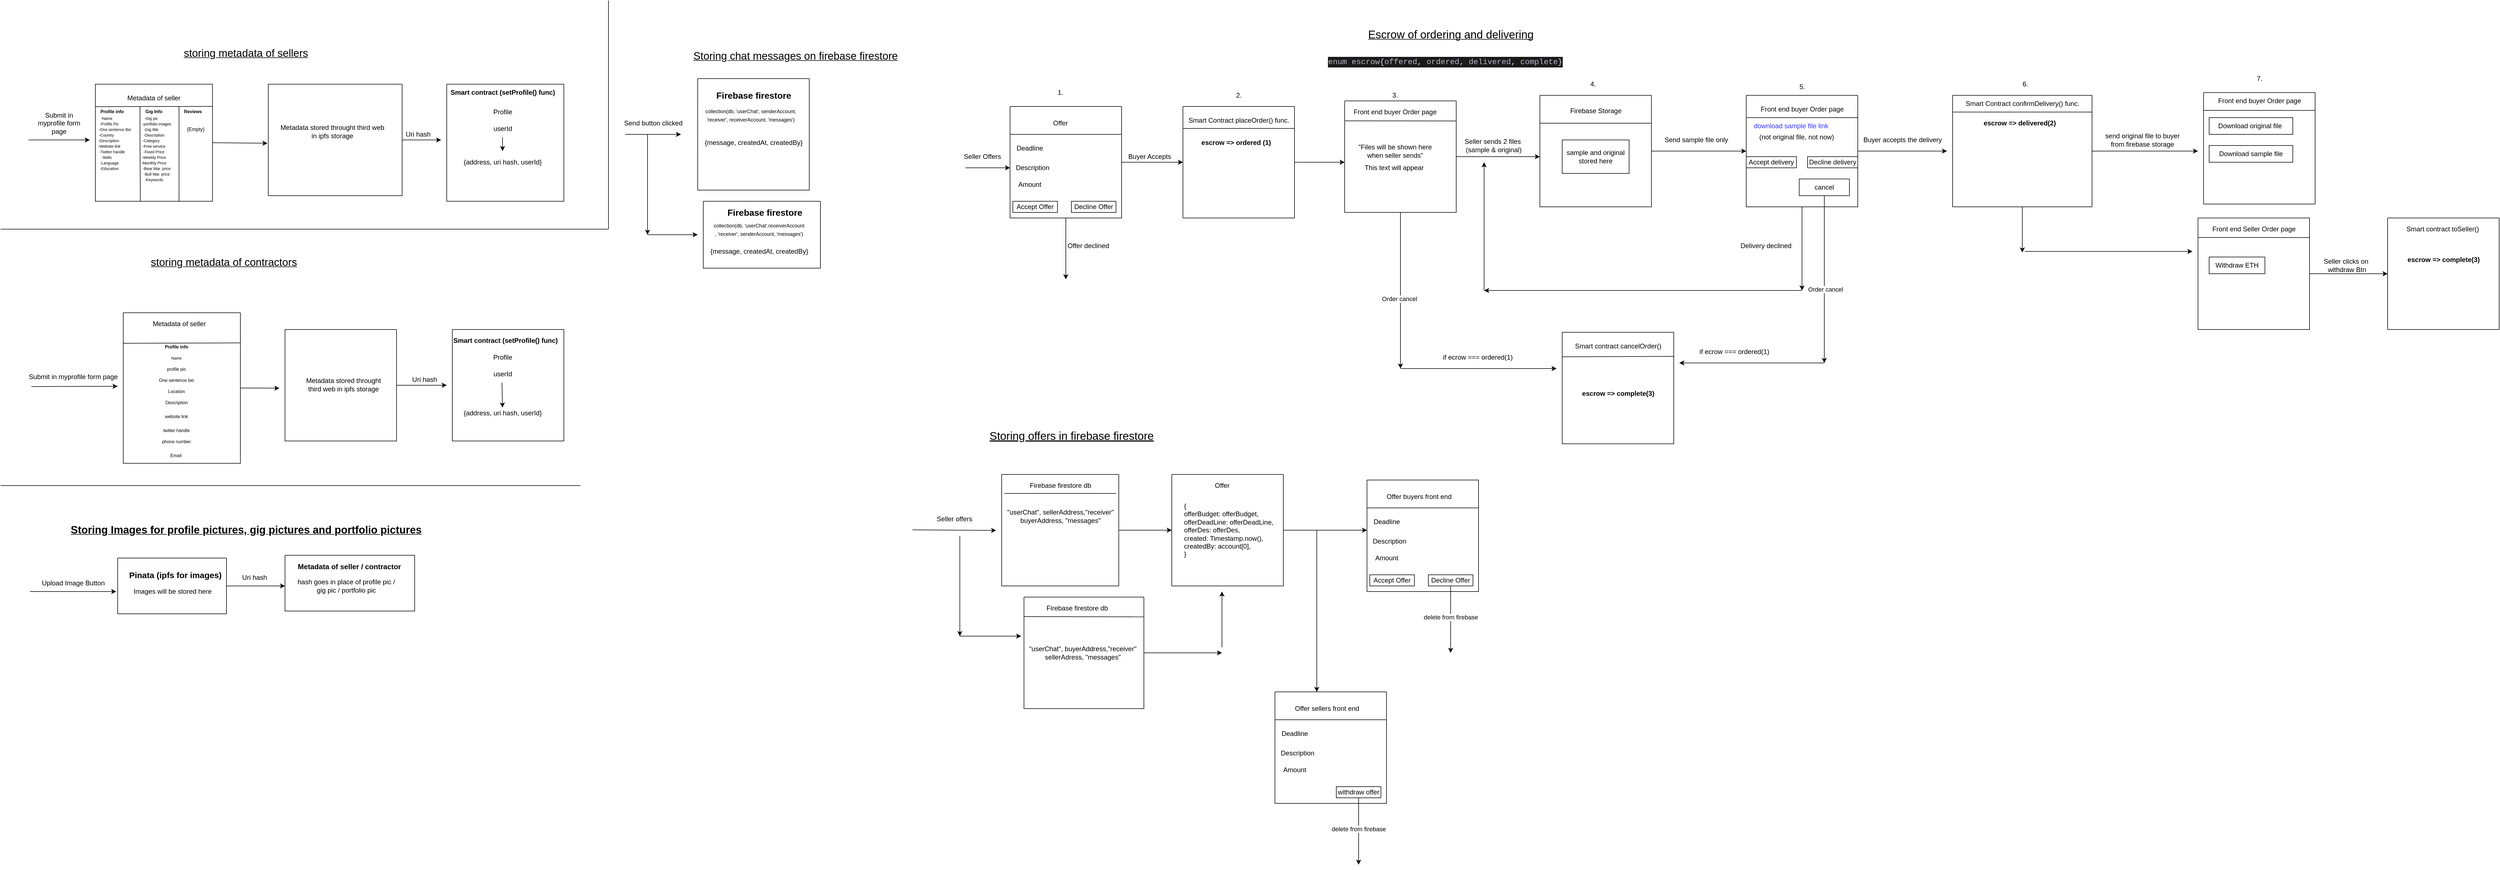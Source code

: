 <mxfile version="21.1.4" type="device">
  <diagram name="Page-1" id="gBJLOktNOjew4wnuVDkT">
    <mxGraphModel dx="5250" dy="2865" grid="1" gridSize="10" guides="1" tooltips="1" connect="1" arrows="1" fold="1" page="1" pageScale="1" pageWidth="850" pageHeight="1100" math="0" shadow="0">
      <root>
        <mxCell id="0" />
        <mxCell id="1" parent="0" />
        <mxCell id="L3jSPHO13CYKa1a3eQDb-1" value="&lt;font style=&quot;font-size: 19px;&quot;&gt;&lt;u&gt;storing metadata of sellers&lt;/u&gt;&lt;/font&gt;" style="text;strokeColor=none;align=center;fillColor=none;html=1;verticalAlign=middle;whiteSpace=wrap;rounded=0;" parent="1" vertex="1">
          <mxGeometry x="210" y="70" width="460" height="50" as="geometry" />
        </mxCell>
        <mxCell id="L3jSPHO13CYKa1a3eQDb-3" value="" style="endArrow=classic;html=1;rounded=0;" parent="1" edge="1">
          <mxGeometry width="50" height="50" relative="1" as="geometry">
            <mxPoint x="50" y="250" as="sourcePoint" />
            <mxPoint x="160" y="250" as="targetPoint" />
            <Array as="points">
              <mxPoint x="100" y="250" />
            </Array>
          </mxGeometry>
        </mxCell>
        <mxCell id="L3jSPHO13CYKa1a3eQDb-4" value="Submit in myprofile form page" style="text;strokeColor=none;align=center;fillColor=none;html=1;verticalAlign=middle;whiteSpace=wrap;rounded=0;" parent="1" vertex="1">
          <mxGeometry x="60" y="200" width="90" height="40" as="geometry" />
        </mxCell>
        <mxCell id="L3jSPHO13CYKa1a3eQDb-5" value="" style="whiteSpace=wrap;html=1;aspect=fixed;" parent="1" vertex="1">
          <mxGeometry x="170" y="150" width="210" height="210" as="geometry" />
        </mxCell>
        <mxCell id="L3jSPHO13CYKa1a3eQDb-6" value="Metadata of seller" style="text;strokeColor=none;align=center;fillColor=none;html=1;verticalAlign=middle;whiteSpace=wrap;rounded=0;" parent="1" vertex="1">
          <mxGeometry x="200" y="160" width="150" height="30" as="geometry" />
        </mxCell>
        <mxCell id="L3jSPHO13CYKa1a3eQDb-7" value="" style="endArrow=none;html=1;rounded=0;exitX=0.002;exitY=0.192;exitDx=0;exitDy=0;exitPerimeter=0;entryX=1;entryY=0.19;entryDx=0;entryDy=0;entryPerimeter=0;" parent="1" source="L3jSPHO13CYKa1a3eQDb-5" target="L3jSPHO13CYKa1a3eQDb-5" edge="1">
          <mxGeometry width="50" height="50" relative="1" as="geometry">
            <mxPoint x="370" y="330" as="sourcePoint" />
            <mxPoint x="420" y="280" as="targetPoint" />
            <Array as="points">
              <mxPoint x="270" y="190" />
            </Array>
          </mxGeometry>
        </mxCell>
        <mxCell id="L3jSPHO13CYKa1a3eQDb-8" value="&lt;font style=&quot;font-size: 8px;&quot;&gt;&lt;b&gt;Profile info&lt;/b&gt;&lt;/font&gt;" style="text;strokeColor=none;align=center;fillColor=none;html=1;verticalAlign=middle;whiteSpace=wrap;rounded=0;" parent="1" vertex="1">
          <mxGeometry x="170" y="190" width="60" height="15" as="geometry" />
        </mxCell>
        <mxCell id="L3jSPHO13CYKa1a3eQDb-9" value="&lt;font style=&quot;font-size: 7px;&quot;&gt;-Name&lt;/font&gt;" style="text;strokeColor=none;align=center;fillColor=none;html=1;verticalAlign=middle;whiteSpace=wrap;rounded=0;" parent="1" vertex="1">
          <mxGeometry x="170" y="205" width="40" height="10" as="geometry" />
        </mxCell>
        <mxCell id="L3jSPHO13CYKa1a3eQDb-10" value="&lt;font style=&quot;font-size: 7px;&quot;&gt;-Profile Pic&lt;/font&gt;" style="text;strokeColor=none;align=center;fillColor=none;html=1;verticalAlign=middle;whiteSpace=wrap;rounded=0;" parent="1" vertex="1">
          <mxGeometry x="170" y="215" width="50" height="10" as="geometry" />
        </mxCell>
        <mxCell id="L3jSPHO13CYKa1a3eQDb-11" value="&lt;font style=&quot;font-size: 7px;&quot;&gt;-One sentence Bio&lt;/font&gt;" style="text;strokeColor=none;align=center;fillColor=none;html=1;verticalAlign=middle;whiteSpace=wrap;rounded=0;" parent="1" vertex="1">
          <mxGeometry x="170" y="225" width="70" height="10" as="geometry" />
        </mxCell>
        <mxCell id="L3jSPHO13CYKa1a3eQDb-12" value="&lt;font style=&quot;font-size: 7px;&quot;&gt;-Country&lt;/font&gt;" style="text;strokeColor=none;align=center;fillColor=none;html=1;verticalAlign=middle;whiteSpace=wrap;rounded=0;" parent="1" vertex="1">
          <mxGeometry x="170" y="235" width="40" height="10" as="geometry" />
        </mxCell>
        <mxCell id="L3jSPHO13CYKa1a3eQDb-13" value="&lt;span style=&quot;font-size: 7px;&quot;&gt;-Description&amp;nbsp;&lt;/span&gt;" style="text;strokeColor=none;align=center;fillColor=none;html=1;verticalAlign=middle;whiteSpace=wrap;rounded=0;" parent="1" vertex="1">
          <mxGeometry x="170" y="245" width="50" height="10" as="geometry" />
        </mxCell>
        <mxCell id="L3jSPHO13CYKa1a3eQDb-14" value="&lt;span style=&quot;font-size: 7px;&quot;&gt;-Website link&lt;/span&gt;" style="text;strokeColor=none;align=center;fillColor=none;html=1;verticalAlign=middle;whiteSpace=wrap;rounded=0;" parent="1" vertex="1">
          <mxGeometry x="170" y="255" width="50" height="10" as="geometry" />
        </mxCell>
        <mxCell id="L3jSPHO13CYKa1a3eQDb-15" value="&lt;span style=&quot;font-size: 7px;&quot;&gt;-Twitter handle&lt;/span&gt;" style="text;strokeColor=none;align=center;fillColor=none;html=1;verticalAlign=middle;whiteSpace=wrap;rounded=0;" parent="1" vertex="1">
          <mxGeometry x="170" y="265" width="60" height="10" as="geometry" />
        </mxCell>
        <mxCell id="L3jSPHO13CYKa1a3eQDb-16" value="&lt;span style=&quot;font-size: 7px;&quot;&gt;-Skills&lt;/span&gt;" style="text;strokeColor=none;align=center;fillColor=none;html=1;verticalAlign=middle;whiteSpace=wrap;rounded=0;" parent="1" vertex="1">
          <mxGeometry x="170" y="275" width="40" height="10" as="geometry" />
        </mxCell>
        <mxCell id="L3jSPHO13CYKa1a3eQDb-17" value="&lt;span style=&quot;font-size: 7px;&quot;&gt;-Language&lt;/span&gt;" style="text;strokeColor=none;align=center;fillColor=none;html=1;verticalAlign=middle;whiteSpace=wrap;rounded=0;" parent="1" vertex="1">
          <mxGeometry x="170" y="285" width="50" height="10" as="geometry" />
        </mxCell>
        <mxCell id="L3jSPHO13CYKa1a3eQDb-18" value="&lt;span style=&quot;font-size: 7px;&quot;&gt;-Education&lt;/span&gt;" style="text;strokeColor=none;align=center;fillColor=none;html=1;verticalAlign=middle;whiteSpace=wrap;rounded=0;" parent="1" vertex="1">
          <mxGeometry x="170" y="295" width="50" height="10" as="geometry" />
        </mxCell>
        <mxCell id="L3jSPHO13CYKa1a3eQDb-19" value="" style="endArrow=none;html=1;rounded=0;exitX=0.384;exitY=0.999;exitDx=0;exitDy=0;exitPerimeter=0;" parent="1" source="L3jSPHO13CYKa1a3eQDb-5" edge="1">
          <mxGeometry width="50" height="50" relative="1" as="geometry">
            <mxPoint x="160" y="260" as="sourcePoint" />
            <mxPoint x="250" y="190" as="targetPoint" />
            <Array as="points">
              <mxPoint x="250" y="250" />
            </Array>
          </mxGeometry>
        </mxCell>
        <mxCell id="L3jSPHO13CYKa1a3eQDb-20" value="&lt;font style=&quot;font-size: 8px;&quot;&gt;&lt;b&gt;Gig Info&lt;/b&gt;&lt;/font&gt;" style="text;strokeColor=none;align=center;fillColor=none;html=1;verticalAlign=middle;whiteSpace=wrap;rounded=0;" parent="1" vertex="1">
          <mxGeometry x="250" y="190" width="50" height="15" as="geometry" />
        </mxCell>
        <mxCell id="L3jSPHO13CYKa1a3eQDb-21" value="&lt;font style=&quot;font-size: 7px;&quot;&gt;-Gig pic&lt;/font&gt;" style="text;strokeColor=none;align=center;fillColor=none;html=1;verticalAlign=middle;whiteSpace=wrap;rounded=0;" parent="1" vertex="1">
          <mxGeometry x="250" y="205" width="40" height="10" as="geometry" />
        </mxCell>
        <mxCell id="L3jSPHO13CYKa1a3eQDb-22" value="&lt;font style=&quot;font-size: 7px;&quot;&gt;-portfolio images&lt;/font&gt;" style="text;strokeColor=none;align=center;fillColor=none;html=1;verticalAlign=middle;whiteSpace=wrap;rounded=0;" parent="1" vertex="1">
          <mxGeometry x="250" y="215" width="60" height="10" as="geometry" />
        </mxCell>
        <mxCell id="L3jSPHO13CYKa1a3eQDb-23" value="&lt;font style=&quot;font-size: 7px;&quot;&gt;-Gig title&lt;/font&gt;" style="text;strokeColor=none;align=center;fillColor=none;html=1;verticalAlign=middle;whiteSpace=wrap;rounded=0;" parent="1" vertex="1">
          <mxGeometry x="250" y="225" width="40" height="10" as="geometry" />
        </mxCell>
        <mxCell id="L3jSPHO13CYKa1a3eQDb-24" value="&lt;span style=&quot;font-size: 7px;&quot;&gt;-Description&lt;/span&gt;" style="text;strokeColor=none;align=center;fillColor=none;html=1;verticalAlign=middle;whiteSpace=wrap;rounded=0;" parent="1" vertex="1">
          <mxGeometry x="250" y="235" width="50" height="10" as="geometry" />
        </mxCell>
        <mxCell id="L3jSPHO13CYKa1a3eQDb-25" value="&lt;span style=&quot;font-size: 7px;&quot;&gt;-Category&lt;/span&gt;" style="text;strokeColor=none;align=center;fillColor=none;html=1;verticalAlign=middle;whiteSpace=wrap;rounded=0;" parent="1" vertex="1">
          <mxGeometry x="250" y="245" width="40" height="10" as="geometry" />
        </mxCell>
        <mxCell id="L3jSPHO13CYKa1a3eQDb-26" value="&lt;span style=&quot;font-size: 7px;&quot;&gt;-Free service&lt;/span&gt;" style="text;strokeColor=none;align=center;fillColor=none;html=1;verticalAlign=middle;whiteSpace=wrap;rounded=0;" parent="1" vertex="1">
          <mxGeometry x="250" y="255" width="50" height="10" as="geometry" />
        </mxCell>
        <mxCell id="L3jSPHO13CYKa1a3eQDb-27" value="&lt;span style=&quot;font-size: 7px;&quot;&gt;-Fixed Price&lt;/span&gt;" style="text;strokeColor=none;align=center;fillColor=none;html=1;verticalAlign=middle;whiteSpace=wrap;rounded=0;" parent="1" vertex="1">
          <mxGeometry x="250" y="265" width="50" height="10" as="geometry" />
        </mxCell>
        <mxCell id="L3jSPHO13CYKa1a3eQDb-28" value="&lt;span style=&quot;font-size: 7px;&quot;&gt;-Weekly Price&lt;/span&gt;" style="text;strokeColor=none;align=center;fillColor=none;html=1;verticalAlign=middle;whiteSpace=wrap;rounded=0;" parent="1" vertex="1">
          <mxGeometry x="250" y="275" width="50" height="10" as="geometry" />
        </mxCell>
        <mxCell id="L3jSPHO13CYKa1a3eQDb-29" value="&lt;span style=&quot;font-size: 7px;&quot;&gt;-Monthly Price&lt;/span&gt;" style="text;strokeColor=none;align=center;fillColor=none;html=1;verticalAlign=middle;whiteSpace=wrap;rounded=0;" parent="1" vertex="1">
          <mxGeometry x="250" y="285" width="50" height="10" as="geometry" />
        </mxCell>
        <mxCell id="L3jSPHO13CYKa1a3eQDb-30" value="&lt;span style=&quot;font-size: 7px;&quot;&gt;-Bear Mar. price&lt;/span&gt;" style="text;strokeColor=none;align=center;fillColor=none;html=1;verticalAlign=middle;whiteSpace=wrap;rounded=0;" parent="1" vertex="1">
          <mxGeometry x="250" y="295" width="60" height="10" as="geometry" />
        </mxCell>
        <mxCell id="L3jSPHO13CYKa1a3eQDb-31" value="&lt;span style=&quot;font-size: 7px;&quot;&gt;-Bull Mar. price&lt;/span&gt;" style="text;strokeColor=none;align=center;fillColor=none;html=1;verticalAlign=middle;whiteSpace=wrap;rounded=0;" parent="1" vertex="1">
          <mxGeometry x="250" y="305" width="60" height="10" as="geometry" />
        </mxCell>
        <mxCell id="L3jSPHO13CYKa1a3eQDb-32" value="&lt;span style=&quot;font-size: 7px;&quot;&gt;-Keywords&lt;/span&gt;" style="text;strokeColor=none;align=center;fillColor=none;html=1;verticalAlign=middle;whiteSpace=wrap;rounded=0;" parent="1" vertex="1">
          <mxGeometry x="250" y="315" width="50" height="10" as="geometry" />
        </mxCell>
        <mxCell id="L3jSPHO13CYKa1a3eQDb-33" value="" style="endArrow=none;html=1;rounded=0;" parent="1" edge="1">
          <mxGeometry width="50" height="50" relative="1" as="geometry">
            <mxPoint x="320" y="360" as="sourcePoint" />
            <mxPoint x="320" y="190" as="targetPoint" />
          </mxGeometry>
        </mxCell>
        <mxCell id="L3jSPHO13CYKa1a3eQDb-34" value="&lt;font style=&quot;font-size: 8px;&quot;&gt;&lt;b&gt;Reviews&lt;/b&gt;&lt;/font&gt;" style="text;strokeColor=none;align=center;fillColor=none;html=1;verticalAlign=middle;whiteSpace=wrap;rounded=0;" parent="1" vertex="1">
          <mxGeometry x="320" y="190" width="50" height="15" as="geometry" />
        </mxCell>
        <mxCell id="L3jSPHO13CYKa1a3eQDb-35" value="&lt;font style=&quot;font-size: 9px;&quot;&gt;{Empty}&lt;/font&gt;" style="text;strokeColor=none;align=center;fillColor=none;html=1;verticalAlign=middle;whiteSpace=wrap;rounded=0;" parent="1" vertex="1">
          <mxGeometry x="320" y="215" width="60" height="30" as="geometry" />
        </mxCell>
        <mxCell id="yPFUB1nnjdv_vA8It_Lw-3" value="" style="endArrow=classic;html=1;rounded=0;exitX=1;exitY=0.5;exitDx=0;exitDy=0;entryX=-0.006;entryY=0.53;entryDx=0;entryDy=0;entryPerimeter=0;" parent="1" source="L3jSPHO13CYKa1a3eQDb-5" target="yPFUB1nnjdv_vA8It_Lw-2" edge="1">
          <mxGeometry width="50" height="50" relative="1" as="geometry">
            <mxPoint x="380" y="255" as="sourcePoint" />
            <mxPoint x="480" y="255" as="targetPoint" />
          </mxGeometry>
        </mxCell>
        <mxCell id="yPFUB1nnjdv_vA8It_Lw-2" value="" style="swimlane;startSize=0;" parent="1" vertex="1">
          <mxGeometry x="480" y="150" width="240" height="200" as="geometry" />
        </mxCell>
        <mxCell id="yPFUB1nnjdv_vA8It_Lw-8" value="Metadata stored throught third web in ipfs storage" style="text;strokeColor=none;align=center;fillColor=none;html=1;verticalAlign=middle;whiteSpace=wrap;rounded=0;" parent="1" vertex="1">
          <mxGeometry x="500" y="190" width="190" height="90" as="geometry" />
        </mxCell>
        <mxCell id="yPFUB1nnjdv_vA8It_Lw-9" value="" style="endArrow=classic;html=1;rounded=0;exitX=1;exitY=0.5;exitDx=0;exitDy=0;" parent="1" source="yPFUB1nnjdv_vA8It_Lw-2" edge="1">
          <mxGeometry width="50" height="50" relative="1" as="geometry">
            <mxPoint x="460" y="260" as="sourcePoint" />
            <mxPoint x="790" y="250" as="targetPoint" />
            <Array as="points">
              <mxPoint x="750" y="250" />
            </Array>
          </mxGeometry>
        </mxCell>
        <mxCell id="yPFUB1nnjdv_vA8It_Lw-10" value="Uri hash&amp;nbsp;" style="text;html=1;align=center;verticalAlign=middle;resizable=0;points=[];autosize=1;strokeColor=none;fillColor=none;" parent="1" vertex="1">
          <mxGeometry x="715" y="225" width="70" height="30" as="geometry" />
        </mxCell>
        <mxCell id="yPFUB1nnjdv_vA8It_Lw-11" value="" style="swimlane;startSize=0;" parent="1" vertex="1">
          <mxGeometry x="800" y="150" width="210" height="210" as="geometry" />
        </mxCell>
        <mxCell id="yPFUB1nnjdv_vA8It_Lw-12" value="&lt;b&gt;Smart contract (setProfile() func)&lt;/b&gt;" style="text;html=1;align=center;verticalAlign=middle;resizable=0;points=[];autosize=1;strokeColor=none;fillColor=none;" parent="yPFUB1nnjdv_vA8It_Lw-11" vertex="1">
          <mxGeometry x="-5" width="210" height="30" as="geometry" />
        </mxCell>
        <mxCell id="yPFUB1nnjdv_vA8It_Lw-13" value="Profile" style="text;html=1;align=center;verticalAlign=middle;resizable=0;points=[];autosize=1;strokeColor=none;fillColor=none;" parent="yPFUB1nnjdv_vA8It_Lw-11" vertex="1">
          <mxGeometry x="70" y="35" width="60" height="30" as="geometry" />
        </mxCell>
        <mxCell id="yPFUB1nnjdv_vA8It_Lw-14" value="userId" style="text;html=1;align=center;verticalAlign=middle;resizable=0;points=[];autosize=1;strokeColor=none;fillColor=none;" parent="yPFUB1nnjdv_vA8It_Lw-11" vertex="1">
          <mxGeometry x="70" y="65" width="60" height="30" as="geometry" />
        </mxCell>
        <mxCell id="yPFUB1nnjdv_vA8It_Lw-18" value="" style="endArrow=classic;html=1;rounded=0;" parent="1" source="yPFUB1nnjdv_vA8It_Lw-14" edge="1">
          <mxGeometry width="50" height="50" relative="1" as="geometry">
            <mxPoint x="780" y="240" as="sourcePoint" />
            <mxPoint x="900" y="270" as="targetPoint" />
            <Array as="points">
              <mxPoint x="900" y="260" />
            </Array>
          </mxGeometry>
        </mxCell>
        <mxCell id="yPFUB1nnjdv_vA8It_Lw-19" value="{address, uri hash, userId}" style="text;html=1;align=center;verticalAlign=middle;resizable=0;points=[];autosize=1;strokeColor=none;fillColor=none;" parent="1" vertex="1">
          <mxGeometry x="820" y="275" width="160" height="30" as="geometry" />
        </mxCell>
        <mxCell id="yPFUB1nnjdv_vA8It_Lw-20" value="&lt;u style=&quot;border-color: var(--border-color); font-size: 19px;&quot;&gt;storing metadata of contractors&lt;/u&gt;" style="text;html=1;align=center;verticalAlign=middle;resizable=0;points=[];autosize=1;strokeColor=none;fillColor=none;" parent="1" vertex="1">
          <mxGeometry x="255" y="450" width="290" height="40" as="geometry" />
        </mxCell>
        <mxCell id="yPFUB1nnjdv_vA8It_Lw-21" value="" style="endArrow=classic;html=1;rounded=0;entryX=0.944;entryY=1.061;entryDx=0;entryDy=0;entryPerimeter=0;exitX=0.085;exitY=1.079;exitDx=0;exitDy=0;exitPerimeter=0;" parent="1" source="yPFUB1nnjdv_vA8It_Lw-23" target="yPFUB1nnjdv_vA8It_Lw-23" edge="1">
          <mxGeometry width="50" height="50" relative="1" as="geometry">
            <mxPoint x="100" y="645" as="sourcePoint" />
            <mxPoint x="180" y="645" as="targetPoint" />
          </mxGeometry>
        </mxCell>
        <mxCell id="yPFUB1nnjdv_vA8It_Lw-23" value="Submit in myprofile form page" style="text;html=1;align=center;verticalAlign=middle;resizable=0;points=[];autosize=1;strokeColor=none;fillColor=none;" parent="1" vertex="1">
          <mxGeometry x="40" y="660" width="180" height="30" as="geometry" />
        </mxCell>
        <mxCell id="yPFUB1nnjdv_vA8It_Lw-50" style="edgeStyle=orthogonalEdgeStyle;rounded=0;orthogonalLoop=1;jettySize=auto;html=1;exitX=1;exitY=0.5;exitDx=0;exitDy=0;" parent="1" source="yPFUB1nnjdv_vA8It_Lw-24" edge="1">
          <mxGeometry relative="1" as="geometry">
            <mxPoint x="500" y="695.364" as="targetPoint" />
          </mxGeometry>
        </mxCell>
        <mxCell id="yPFUB1nnjdv_vA8It_Lw-24" value="" style="swimlane;startSize=0;" parent="1" vertex="1">
          <mxGeometry x="220" y="560" width="210" height="270" as="geometry" />
        </mxCell>
        <mxCell id="yPFUB1nnjdv_vA8It_Lw-25" value="Metadata of seller" style="text;html=1;align=center;verticalAlign=middle;resizable=0;points=[];autosize=1;strokeColor=none;fillColor=none;" parent="yPFUB1nnjdv_vA8It_Lw-24" vertex="1">
          <mxGeometry x="40" y="5" width="120" height="30" as="geometry" />
        </mxCell>
        <mxCell id="yPFUB1nnjdv_vA8It_Lw-27" value="&lt;b style=&quot;border-color: var(--border-color); font-size: 8px;&quot;&gt;Profile info&lt;/b&gt;" style="text;html=1;align=center;verticalAlign=middle;resizable=0;points=[];autosize=1;strokeColor=none;fillColor=none;" parent="yPFUB1nnjdv_vA8It_Lw-24" vertex="1">
          <mxGeometry x="60" y="45" width="70" height="30" as="geometry" />
        </mxCell>
        <mxCell id="yPFUB1nnjdv_vA8It_Lw-36" value="&lt;font style=&quot;font-size: 7px;&quot;&gt;Name&lt;/font&gt;" style="text;html=1;align=center;verticalAlign=middle;resizable=0;points=[];autosize=1;strokeColor=none;fillColor=none;" parent="yPFUB1nnjdv_vA8It_Lw-24" vertex="1">
          <mxGeometry x="75" y="65" width="40" height="30" as="geometry" />
        </mxCell>
        <mxCell id="yPFUB1nnjdv_vA8It_Lw-39" value="&lt;font style=&quot;font-size: 8px;&quot;&gt;profile pic&lt;/font&gt;" style="text;html=1;align=center;verticalAlign=middle;resizable=0;points=[];autosize=1;strokeColor=none;fillColor=none;" parent="yPFUB1nnjdv_vA8It_Lw-24" vertex="1">
          <mxGeometry x="65" y="85" width="60" height="30" as="geometry" />
        </mxCell>
        <mxCell id="yPFUB1nnjdv_vA8It_Lw-42" value="&lt;font style=&quot;font-size: 8px;&quot;&gt;One sentence bio&lt;/font&gt;" style="text;html=1;align=center;verticalAlign=middle;resizable=0;points=[];autosize=1;strokeColor=none;fillColor=none;" parent="yPFUB1nnjdv_vA8It_Lw-24" vertex="1">
          <mxGeometry x="50" y="105" width="90" height="30" as="geometry" />
        </mxCell>
        <mxCell id="yPFUB1nnjdv_vA8It_Lw-43" value="&lt;font style=&quot;font-size: 8px;&quot;&gt;Location&lt;/font&gt;" style="text;html=1;align=center;verticalAlign=middle;resizable=0;points=[];autosize=1;strokeColor=none;fillColor=none;" parent="yPFUB1nnjdv_vA8It_Lw-24" vertex="1">
          <mxGeometry x="70" y="125" width="50" height="30" as="geometry" />
        </mxCell>
        <mxCell id="yPFUB1nnjdv_vA8It_Lw-44" value="&lt;font style=&quot;font-size: 8px;&quot;&gt;Description&lt;/font&gt;" style="text;html=1;align=center;verticalAlign=middle;resizable=0;points=[];autosize=1;strokeColor=none;fillColor=none;" parent="yPFUB1nnjdv_vA8It_Lw-24" vertex="1">
          <mxGeometry x="65" y="145" width="60" height="30" as="geometry" />
        </mxCell>
        <mxCell id="yPFUB1nnjdv_vA8It_Lw-46" value="&lt;font style=&quot;font-size: 8px;&quot;&gt;website link&lt;/font&gt;" style="text;html=1;align=center;verticalAlign=middle;resizable=0;points=[];autosize=1;strokeColor=none;fillColor=none;" parent="yPFUB1nnjdv_vA8It_Lw-24" vertex="1">
          <mxGeometry x="65" y="170" width="60" height="30" as="geometry" />
        </mxCell>
        <mxCell id="yPFUB1nnjdv_vA8It_Lw-47" value="&lt;font style=&quot;font-size: 8px;&quot;&gt;twitter handle&lt;/font&gt;" style="text;html=1;align=center;verticalAlign=middle;resizable=0;points=[];autosize=1;strokeColor=none;fillColor=none;" parent="yPFUB1nnjdv_vA8It_Lw-24" vertex="1">
          <mxGeometry x="60" y="195" width="70" height="30" as="geometry" />
        </mxCell>
        <mxCell id="yPFUB1nnjdv_vA8It_Lw-48" value="&lt;font style=&quot;font-size: 8px;&quot;&gt;phone number&lt;/font&gt;" style="text;html=1;align=center;verticalAlign=middle;resizable=0;points=[];autosize=1;strokeColor=none;fillColor=none;" parent="yPFUB1nnjdv_vA8It_Lw-24" vertex="1">
          <mxGeometry x="55" y="215" width="80" height="30" as="geometry" />
        </mxCell>
        <mxCell id="yPFUB1nnjdv_vA8It_Lw-49" value="&lt;font style=&quot;font-size: 8px;&quot;&gt;Email&amp;nbsp;&lt;/font&gt;" style="text;html=1;align=center;verticalAlign=middle;resizable=0;points=[];autosize=1;strokeColor=none;fillColor=none;" parent="yPFUB1nnjdv_vA8It_Lw-24" vertex="1">
          <mxGeometry x="70" y="240" width="50" height="30" as="geometry" />
        </mxCell>
        <mxCell id="yPFUB1nnjdv_vA8It_Lw-26" value="" style="endArrow=none;html=1;rounded=0;entryX=1;entryY=0.2;entryDx=0;entryDy=0;entryPerimeter=0;exitX=0;exitY=0.203;exitDx=0;exitDy=0;exitPerimeter=0;" parent="1" source="yPFUB1nnjdv_vA8It_Lw-24" target="yPFUB1nnjdv_vA8It_Lw-24" edge="1">
          <mxGeometry width="50" height="50" relative="1" as="geometry">
            <mxPoint x="400" y="610" as="sourcePoint" />
            <mxPoint x="450" y="560" as="targetPoint" />
          </mxGeometry>
        </mxCell>
        <mxCell id="yPFUB1nnjdv_vA8It_Lw-55" style="edgeStyle=orthogonalEdgeStyle;rounded=0;orthogonalLoop=1;jettySize=auto;html=1;" parent="1" source="yPFUB1nnjdv_vA8It_Lw-51" edge="1">
          <mxGeometry relative="1" as="geometry">
            <mxPoint x="800.0" y="690" as="targetPoint" />
          </mxGeometry>
        </mxCell>
        <mxCell id="yPFUB1nnjdv_vA8It_Lw-51" value="" style="swimlane;startSize=0;" parent="1" vertex="1">
          <mxGeometry x="510" y="590" width="200" height="200" as="geometry" />
        </mxCell>
        <mxCell id="yPFUB1nnjdv_vA8It_Lw-54" value="Metadata stored throught third web in ipfs storage" style="text;strokeColor=none;align=center;fillColor=none;html=1;verticalAlign=middle;whiteSpace=wrap;rounded=0;" parent="yPFUB1nnjdv_vA8It_Lw-51" vertex="1">
          <mxGeometry x="30" y="60" width="150" height="77.5" as="geometry" />
        </mxCell>
        <mxCell id="yPFUB1nnjdv_vA8It_Lw-56" value="Uri hash" style="text;html=1;align=center;verticalAlign=middle;resizable=0;points=[];autosize=1;strokeColor=none;fillColor=none;" parent="1" vertex="1">
          <mxGeometry x="725" y="665" width="70" height="30" as="geometry" />
        </mxCell>
        <mxCell id="yPFUB1nnjdv_vA8It_Lw-57" value="" style="swimlane;startSize=0;" parent="1" vertex="1">
          <mxGeometry x="810" y="590" width="200" height="200" as="geometry" />
        </mxCell>
        <mxCell id="yPFUB1nnjdv_vA8It_Lw-58" value="&lt;b&gt;Smart contract&amp;nbsp;&lt;/b&gt;&lt;b style=&quot;border-color: var(--border-color);&quot;&gt;(setProfile() func)&lt;/b&gt;" style="text;html=1;align=center;verticalAlign=middle;resizable=0;points=[];autosize=1;strokeColor=none;fillColor=none;" parent="yPFUB1nnjdv_vA8It_Lw-57" vertex="1">
          <mxGeometry x="-10" y="5" width="210" height="30" as="geometry" />
        </mxCell>
        <mxCell id="yPFUB1nnjdv_vA8It_Lw-59" value="Profile" style="text;html=1;align=center;verticalAlign=middle;resizable=0;points=[];autosize=1;strokeColor=none;fillColor=none;" parent="1" vertex="1">
          <mxGeometry x="870" y="625" width="60" height="30" as="geometry" />
        </mxCell>
        <mxCell id="yPFUB1nnjdv_vA8It_Lw-60" value="userId" style="text;html=1;align=center;verticalAlign=middle;resizable=0;points=[];autosize=1;strokeColor=none;fillColor=none;" parent="1" vertex="1">
          <mxGeometry x="870" y="655" width="60" height="30" as="geometry" />
        </mxCell>
        <mxCell id="yPFUB1nnjdv_vA8It_Lw-67" value="" style="endArrow=classic;html=1;rounded=0;exitX=0.483;exitY=1.02;exitDx=0;exitDy=0;exitPerimeter=0;" parent="1" source="yPFUB1nnjdv_vA8It_Lw-60" edge="1">
          <mxGeometry width="50" height="50" relative="1" as="geometry">
            <mxPoint x="900" y="690" as="sourcePoint" />
            <mxPoint x="900" y="730" as="targetPoint" />
            <Array as="points" />
          </mxGeometry>
        </mxCell>
        <mxCell id="yPFUB1nnjdv_vA8It_Lw-68" value="{address, uri hash, userId}" style="text;html=1;align=center;verticalAlign=middle;resizable=0;points=[];autosize=1;strokeColor=none;fillColor=none;" parent="1" vertex="1">
          <mxGeometry x="820" y="725" width="160" height="30" as="geometry" />
        </mxCell>
        <mxCell id="yPFUB1nnjdv_vA8It_Lw-69" value="&lt;b&gt;&lt;font style=&quot;font-size: 19px;&quot;&gt;&lt;u&gt;Storing Images for profile pictures, gig pictures and portfolio pictures&lt;/u&gt;&lt;/font&gt;&lt;/b&gt;" style="text;html=1;align=center;verticalAlign=middle;resizable=0;points=[];autosize=1;strokeColor=none;fillColor=none;" parent="1" vertex="1">
          <mxGeometry x="115" y="930" width="650" height="40" as="geometry" />
        </mxCell>
        <mxCell id="yPFUB1nnjdv_vA8It_Lw-70" value="" style="endArrow=none;html=1;rounded=0;" parent="1" edge="1">
          <mxGeometry width="50" height="50" relative="1" as="geometry">
            <mxPoint y="410" as="sourcePoint" />
            <mxPoint x="1090" y="410" as="targetPoint" />
            <Array as="points">
              <mxPoint x="310" y="410" />
            </Array>
          </mxGeometry>
        </mxCell>
        <mxCell id="yPFUB1nnjdv_vA8It_Lw-71" value="" style="endArrow=none;html=1;rounded=0;" parent="1" edge="1">
          <mxGeometry width="50" height="50" relative="1" as="geometry">
            <mxPoint y="870" as="sourcePoint" />
            <mxPoint x="1040" y="870" as="targetPoint" />
            <Array as="points">
              <mxPoint x="310" y="870" />
            </Array>
          </mxGeometry>
        </mxCell>
        <mxCell id="yPFUB1nnjdv_vA8It_Lw-73" value="" style="endArrow=classic;html=1;rounded=0;entryX=0.944;entryY=1.061;entryDx=0;entryDy=0;entryPerimeter=0;exitX=0.085;exitY=1.079;exitDx=0;exitDy=0;exitPerimeter=0;" parent="1" edge="1">
          <mxGeometry width="50" height="50" relative="1" as="geometry">
            <mxPoint x="52.5" y="1060" as="sourcePoint" />
            <mxPoint x="207.5" y="1060" as="targetPoint" />
          </mxGeometry>
        </mxCell>
        <mxCell id="yPFUB1nnjdv_vA8It_Lw-74" value="Upload Image Button" style="text;html=1;align=center;verticalAlign=middle;resizable=0;points=[];autosize=1;strokeColor=none;fillColor=none;" parent="1" vertex="1">
          <mxGeometry x="60" y="1030" width="140" height="30" as="geometry" />
        </mxCell>
        <mxCell id="yPFUB1nnjdv_vA8It_Lw-85" style="edgeStyle=orthogonalEdgeStyle;rounded=0;orthogonalLoop=1;jettySize=auto;html=1;" parent="1" source="yPFUB1nnjdv_vA8It_Lw-76" edge="1">
          <mxGeometry relative="1" as="geometry">
            <mxPoint x="510" y="1050" as="targetPoint" />
          </mxGeometry>
        </mxCell>
        <mxCell id="yPFUB1nnjdv_vA8It_Lw-76" value="" style="swimlane;startSize=0;" parent="1" vertex="1">
          <mxGeometry x="210" y="1000" width="195" height="100" as="geometry" />
        </mxCell>
        <mxCell id="yPFUB1nnjdv_vA8It_Lw-77" value="&lt;b&gt;&lt;font style=&quot;font-size: 15px;&quot;&gt;Pinata (ipfs for images)&lt;/font&gt;&lt;/b&gt;" style="text;html=1;align=center;verticalAlign=middle;resizable=0;points=[];autosize=1;strokeColor=none;fillColor=none;" parent="yPFUB1nnjdv_vA8It_Lw-76" vertex="1">
          <mxGeometry x="7.5" y="15" width="190" height="30" as="geometry" />
        </mxCell>
        <mxCell id="yPFUB1nnjdv_vA8It_Lw-84" value="Images will be stored here" style="text;html=1;align=center;verticalAlign=middle;resizable=0;points=[];autosize=1;strokeColor=none;fillColor=none;" parent="yPFUB1nnjdv_vA8It_Lw-76" vertex="1">
          <mxGeometry x="17.5" y="45" width="160" height="30" as="geometry" />
        </mxCell>
        <mxCell id="yPFUB1nnjdv_vA8It_Lw-80" value="Uri hash" style="text;html=1;align=center;verticalAlign=middle;resizable=0;points=[];autosize=1;strokeColor=none;fillColor=none;" parent="1" vertex="1">
          <mxGeometry x="420" y="1020" width="70" height="30" as="geometry" />
        </mxCell>
        <mxCell id="yPFUB1nnjdv_vA8It_Lw-88" value="" style="swimlane;startSize=0;" parent="1" vertex="1">
          <mxGeometry x="510" y="995" width="232.5" height="100" as="geometry" />
        </mxCell>
        <mxCell id="yPFUB1nnjdv_vA8It_Lw-89" value="&lt;b&gt;&lt;font style=&quot;font-size: 13px;&quot;&gt;Metadata of seller / contractor&lt;/font&gt;&lt;/b&gt;" style="text;html=1;align=center;verticalAlign=middle;resizable=0;points=[];autosize=1;strokeColor=none;fillColor=none;" parent="yPFUB1nnjdv_vA8It_Lw-88" vertex="1">
          <mxGeometry x="10" y="5" width="210" height="30" as="geometry" />
        </mxCell>
        <mxCell id="yPFUB1nnjdv_vA8It_Lw-91" value="hash goes in place of profile pic / gig pic / portfolio pic" style="text;strokeColor=none;align=center;fillColor=none;html=1;verticalAlign=middle;whiteSpace=wrap;rounded=0;" parent="yPFUB1nnjdv_vA8It_Lw-88" vertex="1">
          <mxGeometry x="20" y="40" width="180" height="30" as="geometry" />
        </mxCell>
        <mxCell id="yPFUB1nnjdv_vA8It_Lw-92" value="&lt;font style=&quot;font-size: 19px;&quot;&gt;&lt;u&gt;Storing chat messages on firebase firestore&lt;/u&gt;&lt;/font&gt;" style="text;html=1;align=center;verticalAlign=middle;resizable=0;points=[];autosize=1;strokeColor=none;fillColor=none;" parent="1" vertex="1">
          <mxGeometry x="1230" y="80" width="390" height="40" as="geometry" />
        </mxCell>
        <mxCell id="yPFUB1nnjdv_vA8It_Lw-93" value="" style="endArrow=none;html=1;rounded=0;" parent="1" edge="1">
          <mxGeometry width="50" height="50" relative="1" as="geometry">
            <mxPoint x="1090" y="410" as="sourcePoint" />
            <mxPoint x="1090" as="targetPoint" />
          </mxGeometry>
        </mxCell>
        <mxCell id="yPFUB1nnjdv_vA8It_Lw-94" value="" style="endArrow=classic;html=1;rounded=0;" parent="1" edge="1">
          <mxGeometry width="50" height="50" relative="1" as="geometry">
            <mxPoint x="1120" y="240" as="sourcePoint" />
            <mxPoint x="1220" y="240" as="targetPoint" />
            <Array as="points">
              <mxPoint x="1170" y="240" />
            </Array>
          </mxGeometry>
        </mxCell>
        <mxCell id="yPFUB1nnjdv_vA8It_Lw-95" value="Send button clicked" style="text;html=1;align=center;verticalAlign=middle;resizable=0;points=[];autosize=1;strokeColor=none;fillColor=none;" parent="1" vertex="1">
          <mxGeometry x="1105" y="205" width="130" height="30" as="geometry" />
        </mxCell>
        <mxCell id="yPFUB1nnjdv_vA8It_Lw-96" value="" style="swimlane;startSize=0;" parent="1" vertex="1">
          <mxGeometry x="1250" y="140" width="200" height="200" as="geometry" />
        </mxCell>
        <mxCell id="yPFUB1nnjdv_vA8It_Lw-97" value="&lt;b&gt;&lt;font style=&quot;font-size: 16px;&quot;&gt;Firebase firestore&lt;/font&gt;&lt;/b&gt;" style="text;html=1;align=center;verticalAlign=middle;resizable=0;points=[];autosize=1;strokeColor=none;fillColor=none;" parent="yPFUB1nnjdv_vA8It_Lw-96" vertex="1">
          <mxGeometry x="20" y="15" width="160" height="30" as="geometry" />
        </mxCell>
        <mxCell id="yPFUB1nnjdv_vA8It_Lw-99" value="&lt;font style=&quot;font-size: 9px;&quot;&gt;collection(db, &#39;userChat&#39;, senderAccount, &#39;receiver&#39;, receiverAccount, &#39;messages&#39;)&lt;/font&gt;" style="text;strokeColor=none;align=center;fillColor=none;html=1;verticalAlign=middle;whiteSpace=wrap;rounded=0;" parent="yPFUB1nnjdv_vA8It_Lw-96" vertex="1">
          <mxGeometry x="10" y="50" width="170" height="30" as="geometry" />
        </mxCell>
        <mxCell id="yPFUB1nnjdv_vA8It_Lw-100" value="{message, createdAt, createdBy}" style="text;html=1;align=center;verticalAlign=middle;resizable=0;points=[];autosize=1;strokeColor=none;fillColor=none;" parent="yPFUB1nnjdv_vA8It_Lw-96" vertex="1">
          <mxGeometry y="100" width="200" height="30" as="geometry" />
        </mxCell>
        <mxCell id="yPFUB1nnjdv_vA8It_Lw-101" value="" style="endArrow=classic;html=1;rounded=0;" parent="1" edge="1">
          <mxGeometry width="50" height="50" relative="1" as="geometry">
            <mxPoint x="1160" y="240" as="sourcePoint" />
            <mxPoint x="1160" y="420" as="targetPoint" />
            <Array as="points">
              <mxPoint x="1160" y="280" />
            </Array>
          </mxGeometry>
        </mxCell>
        <mxCell id="yPFUB1nnjdv_vA8It_Lw-102" value="" style="endArrow=classic;html=1;rounded=0;" parent="1" edge="1">
          <mxGeometry width="50" height="50" relative="1" as="geometry">
            <mxPoint x="1160" y="420" as="sourcePoint" />
            <mxPoint x="1250" y="420" as="targetPoint" />
            <Array as="points">
              <mxPoint x="1210" y="420" />
            </Array>
          </mxGeometry>
        </mxCell>
        <mxCell id="yPFUB1nnjdv_vA8It_Lw-103" value="" style="swimlane;startSize=0;" parent="1" vertex="1">
          <mxGeometry x="1260" y="360" width="210" height="120" as="geometry" />
        </mxCell>
        <mxCell id="yPFUB1nnjdv_vA8It_Lw-106" value="&lt;font style=&quot;font-size: 9px;&quot;&gt;collection(db, &#39;userChat&#39;,receiverAccount&lt;br&gt;, &#39;receiver&#39;, senderAccount, &#39;messages&#39;)&lt;/font&gt;" style="text;strokeColor=none;align=center;fillColor=none;html=1;verticalAlign=middle;whiteSpace=wrap;rounded=0;" parent="yPFUB1nnjdv_vA8It_Lw-103" vertex="1">
          <mxGeometry y="35" width="200" height="30" as="geometry" />
        </mxCell>
        <mxCell id="yPFUB1nnjdv_vA8It_Lw-104" value="&lt;b style=&quot;border-color: var(--border-color);&quot;&gt;&lt;font style=&quot;border-color: var(--border-color); font-size: 16px;&quot;&gt;Firebase firestore&lt;/font&gt;&lt;/b&gt;" style="text;html=1;align=center;verticalAlign=middle;resizable=0;points=[];autosize=1;strokeColor=none;fillColor=none;" parent="1" vertex="1">
          <mxGeometry x="1290" y="365" width="160" height="30" as="geometry" />
        </mxCell>
        <mxCell id="yPFUB1nnjdv_vA8It_Lw-107" value="{message, createdAt, createdBy}" style="text;html=1;align=center;verticalAlign=middle;resizable=0;points=[];autosize=1;strokeColor=none;fillColor=none;" parent="1" vertex="1">
          <mxGeometry x="1260" y="435" width="200" height="30" as="geometry" />
        </mxCell>
        <mxCell id="r3b62rPEefIeErdDsqrc-1" value="&lt;u&gt;&lt;font style=&quot;font-size: 20px;&quot;&gt;Escrow of ordering and delivering&lt;/font&gt;&lt;/u&gt;" style="text;html=1;align=center;verticalAlign=middle;resizable=0;points=[];autosize=1;strokeColor=none;fillColor=none;" parent="1" vertex="1">
          <mxGeometry x="2440" y="40" width="320" height="40" as="geometry" />
        </mxCell>
        <mxCell id="ivZJaAsL1evMP1nlDxFO-16" style="edgeStyle=orthogonalEdgeStyle;rounded=0;orthogonalLoop=1;jettySize=auto;html=1;" parent="1" source="ivZJaAsL1evMP1nlDxFO-1" edge="1">
          <mxGeometry relative="1" as="geometry">
            <mxPoint x="2120" y="290" as="targetPoint" />
          </mxGeometry>
        </mxCell>
        <mxCell id="zZ0xhD0KMcIv492_FuoQ-9" style="edgeStyle=orthogonalEdgeStyle;rounded=0;orthogonalLoop=1;jettySize=auto;html=1;" edge="1" parent="1" source="ivZJaAsL1evMP1nlDxFO-1">
          <mxGeometry relative="1" as="geometry">
            <mxPoint x="1910" y="500" as="targetPoint" />
          </mxGeometry>
        </mxCell>
        <mxCell id="ivZJaAsL1evMP1nlDxFO-1" value="" style="swimlane;startSize=0;" parent="1" vertex="1">
          <mxGeometry x="1810" y="190" width="200" height="200" as="geometry" />
        </mxCell>
        <mxCell id="ivZJaAsL1evMP1nlDxFO-4" value="Deadline" style="text;html=1;align=center;verticalAlign=middle;resizable=0;points=[];autosize=1;strokeColor=none;fillColor=none;" parent="ivZJaAsL1evMP1nlDxFO-1" vertex="1">
          <mxGeometry y="60" width="70" height="30" as="geometry" />
        </mxCell>
        <mxCell id="ivZJaAsL1evMP1nlDxFO-5" value="Description" style="text;html=1;align=center;verticalAlign=middle;resizable=0;points=[];autosize=1;strokeColor=none;fillColor=none;" parent="ivZJaAsL1evMP1nlDxFO-1" vertex="1">
          <mxGeometry y="95" width="80" height="30" as="geometry" />
        </mxCell>
        <mxCell id="ivZJaAsL1evMP1nlDxFO-6" value="Amount" style="text;html=1;align=center;verticalAlign=middle;resizable=0;points=[];autosize=1;strokeColor=none;fillColor=none;" parent="ivZJaAsL1evMP1nlDxFO-1" vertex="1">
          <mxGeometry x="5" y="125" width="60" height="30" as="geometry" />
        </mxCell>
        <mxCell id="ivZJaAsL1evMP1nlDxFO-8" value="Accept Offer" style="whiteSpace=wrap;html=1;" parent="ivZJaAsL1evMP1nlDxFO-1" vertex="1">
          <mxGeometry x="5" y="170" width="80" height="20" as="geometry" />
        </mxCell>
        <mxCell id="ivZJaAsL1evMP1nlDxFO-10" value="Decline Offer" style="whiteSpace=wrap;html=1;" parent="ivZJaAsL1evMP1nlDxFO-1" vertex="1">
          <mxGeometry x="110" y="170" width="80" height="20" as="geometry" />
        </mxCell>
        <mxCell id="ivZJaAsL1evMP1nlDxFO-2" value="" style="endArrow=none;html=1;rounded=0;exitX=0;exitY=0.25;exitDx=0;exitDy=0;entryX=1;entryY=0.25;entryDx=0;entryDy=0;" parent="1" source="ivZJaAsL1evMP1nlDxFO-1" target="ivZJaAsL1evMP1nlDxFO-1" edge="1">
          <mxGeometry width="50" height="50" relative="1" as="geometry">
            <mxPoint x="1880" y="370" as="sourcePoint" />
            <mxPoint x="1930" y="320" as="targetPoint" />
          </mxGeometry>
        </mxCell>
        <mxCell id="ivZJaAsL1evMP1nlDxFO-3" value="Offer" style="text;html=1;align=center;verticalAlign=middle;resizable=0;points=[];autosize=1;strokeColor=none;fillColor=none;" parent="1" vertex="1">
          <mxGeometry x="1875" y="205" width="50" height="30" as="geometry" />
        </mxCell>
        <mxCell id="ivZJaAsL1evMP1nlDxFO-14" value="" style="endArrow=classic;html=1;rounded=0;entryX=0;entryY=0.5;entryDx=0;entryDy=0;entryPerimeter=0;" parent="1" target="ivZJaAsL1evMP1nlDxFO-5" edge="1">
          <mxGeometry width="50" height="50" relative="1" as="geometry">
            <mxPoint x="1730" y="300" as="sourcePoint" />
            <mxPoint x="1790" y="275" as="targetPoint" />
          </mxGeometry>
        </mxCell>
        <mxCell id="ivZJaAsL1evMP1nlDxFO-15" value="Seller Offers" style="text;html=1;align=center;verticalAlign=middle;resizable=0;points=[];autosize=1;strokeColor=none;fillColor=none;" parent="1" vertex="1">
          <mxGeometry x="1715" y="265" width="90" height="30" as="geometry" />
        </mxCell>
        <mxCell id="ivZJaAsL1evMP1nlDxFO-17" value="Buyer Accepts" style="text;html=1;align=center;verticalAlign=middle;resizable=0;points=[];autosize=1;strokeColor=none;fillColor=none;" parent="1" vertex="1">
          <mxGeometry x="2010" y="265" width="100" height="30" as="geometry" />
        </mxCell>
        <mxCell id="ivZJaAsL1evMP1nlDxFO-18" value="" style="swimlane;startSize=0;" parent="1" vertex="1">
          <mxGeometry x="2120" y="190" width="200" height="200" as="geometry" />
        </mxCell>
        <mxCell id="ivZJaAsL1evMP1nlDxFO-19" value="Smart Contract placeOrder() func." style="text;html=1;align=center;verticalAlign=middle;resizable=0;points=[];autosize=1;strokeColor=none;fillColor=none;" parent="ivZJaAsL1evMP1nlDxFO-18" vertex="1">
          <mxGeometry y="10" width="200" height="30" as="geometry" />
        </mxCell>
        <mxCell id="ivZJaAsL1evMP1nlDxFO-20" value="" style="endArrow=none;html=1;rounded=0;exitX=0;exitY=0.25;exitDx=0;exitDy=0;entryX=1;entryY=0.25;entryDx=0;entryDy=0;" parent="ivZJaAsL1evMP1nlDxFO-18" edge="1">
          <mxGeometry width="50" height="50" relative="1" as="geometry">
            <mxPoint y="39.35" as="sourcePoint" />
            <mxPoint x="200" y="39.35" as="targetPoint" />
          </mxGeometry>
        </mxCell>
        <mxCell id="ivZJaAsL1evMP1nlDxFO-21" value="&lt;b&gt;escrow =&amp;gt; ordered (1)&lt;/b&gt;" style="text;html=1;align=center;verticalAlign=middle;resizable=0;points=[];autosize=1;strokeColor=none;fillColor=none;" parent="ivZJaAsL1evMP1nlDxFO-18" vertex="1">
          <mxGeometry x="20" y="50" width="150" height="30" as="geometry" />
        </mxCell>
        <mxCell id="ivZJaAsL1evMP1nlDxFO-22" value="" style="endArrow=classic;html=1;rounded=0;exitX=1;exitY=0.5;exitDx=0;exitDy=0;" parent="1" source="ivZJaAsL1evMP1nlDxFO-18" edge="1">
          <mxGeometry width="50" height="50" relative="1" as="geometry">
            <mxPoint x="2330" y="310" as="sourcePoint" />
            <mxPoint x="2410" y="290" as="targetPoint" />
          </mxGeometry>
        </mxCell>
        <mxCell id="ivZJaAsL1evMP1nlDxFO-27" style="edgeStyle=orthogonalEdgeStyle;rounded=0;orthogonalLoop=1;jettySize=auto;html=1;" parent="1" source="ivZJaAsL1evMP1nlDxFO-23" edge="1">
          <mxGeometry relative="1" as="geometry">
            <mxPoint x="2760" y="280" as="targetPoint" />
          </mxGeometry>
        </mxCell>
        <mxCell id="zZ0xhD0KMcIv492_FuoQ-15" style="edgeStyle=orthogonalEdgeStyle;rounded=0;orthogonalLoop=1;jettySize=auto;html=1;" edge="1" parent="1" source="ivZJaAsL1evMP1nlDxFO-23">
          <mxGeometry relative="1" as="geometry">
            <mxPoint x="2510" y="660" as="targetPoint" />
          </mxGeometry>
        </mxCell>
        <mxCell id="zZ0xhD0KMcIv492_FuoQ-25" value="Order cancel" style="edgeLabel;html=1;align=center;verticalAlign=middle;resizable=0;points=[];" vertex="1" connectable="0" parent="zZ0xhD0KMcIv492_FuoQ-15">
          <mxGeometry x="0.106" y="-3" relative="1" as="geometry">
            <mxPoint as="offset" />
          </mxGeometry>
        </mxCell>
        <mxCell id="ivZJaAsL1evMP1nlDxFO-23" value="" style="swimlane;startSize=0;" parent="1" vertex="1">
          <mxGeometry x="2410" y="180" width="200" height="200" as="geometry" />
        </mxCell>
        <mxCell id="ivZJaAsL1evMP1nlDxFO-26" value="&quot;Files will be shown here &lt;br&gt;when seller sends&quot;" style="text;html=1;align=center;verticalAlign=middle;resizable=0;points=[];autosize=1;strokeColor=none;fillColor=none;rotation=0;" parent="ivZJaAsL1evMP1nlDxFO-23" vertex="1">
          <mxGeometry x="10" y="70" width="160" height="40" as="geometry" />
        </mxCell>
        <mxCell id="ivZJaAsL1evMP1nlDxFO-24" value="Front end buyer Order page" style="text;html=1;align=center;verticalAlign=middle;resizable=0;points=[];autosize=1;strokeColor=none;fillColor=none;" parent="1" vertex="1">
          <mxGeometry x="2415" y="185" width="170" height="30" as="geometry" />
        </mxCell>
        <mxCell id="ivZJaAsL1evMP1nlDxFO-25" value="" style="endArrow=none;html=1;rounded=0;entryX=0.004;entryY=0.179;entryDx=0;entryDy=0;entryPerimeter=0;" parent="1" target="ivZJaAsL1evMP1nlDxFO-23" edge="1">
          <mxGeometry width="50" height="50" relative="1" as="geometry">
            <mxPoint x="2610" y="216" as="sourcePoint" />
            <mxPoint x="2380" y="260" as="targetPoint" />
          </mxGeometry>
        </mxCell>
        <mxCell id="ivZJaAsL1evMP1nlDxFO-28" value="Seller sends 2 files&lt;br&gt;&amp;nbsp;(sample &amp;amp; original)" style="text;html=1;align=center;verticalAlign=middle;resizable=0;points=[];autosize=1;strokeColor=none;fillColor=none;" parent="1" vertex="1">
          <mxGeometry x="2610" y="240" width="130" height="40" as="geometry" />
        </mxCell>
        <mxCell id="ivZJaAsL1evMP1nlDxFO-34" style="edgeStyle=orthogonalEdgeStyle;rounded=0;orthogonalLoop=1;jettySize=auto;html=1;entryX=0;entryY=0.5;entryDx=0;entryDy=0;" parent="1" source="ivZJaAsL1evMP1nlDxFO-29" target="ivZJaAsL1evMP1nlDxFO-35" edge="1">
          <mxGeometry relative="1" as="geometry">
            <mxPoint x="3060" y="270" as="targetPoint" />
          </mxGeometry>
        </mxCell>
        <mxCell id="ivZJaAsL1evMP1nlDxFO-29" value="" style="swimlane;startSize=0;" parent="1" vertex="1">
          <mxGeometry x="2760" y="170" width="200" height="200" as="geometry" />
        </mxCell>
        <mxCell id="ivZJaAsL1evMP1nlDxFO-30" value="Firebase Storage" style="text;html=1;align=center;verticalAlign=middle;resizable=0;points=[];autosize=1;strokeColor=none;fillColor=none;" parent="ivZJaAsL1evMP1nlDxFO-29" vertex="1">
          <mxGeometry x="40" y="12.5" width="120" height="30" as="geometry" />
        </mxCell>
        <mxCell id="ivZJaAsL1evMP1nlDxFO-31" value="" style="endArrow=none;html=1;rounded=0;entryX=0.004;entryY=0.179;entryDx=0;entryDy=0;entryPerimeter=0;exitX=1;exitY=0.25;exitDx=0;exitDy=0;" parent="ivZJaAsL1evMP1nlDxFO-29" source="ivZJaAsL1evMP1nlDxFO-29" edge="1">
          <mxGeometry width="50" height="50" relative="1" as="geometry">
            <mxPoint x="180" y="50" as="sourcePoint" />
            <mxPoint y="50" as="targetPoint" />
            <Array as="points">
              <mxPoint x="90" y="50" />
            </Array>
          </mxGeometry>
        </mxCell>
        <mxCell id="ivZJaAsL1evMP1nlDxFO-33" value="sample and original stored here" style="whiteSpace=wrap;html=1;" parent="ivZJaAsL1evMP1nlDxFO-29" vertex="1">
          <mxGeometry x="40" y="80" width="120" height="60" as="geometry" />
        </mxCell>
        <mxCell id="ivZJaAsL1evMP1nlDxFO-47" style="edgeStyle=orthogonalEdgeStyle;rounded=0;orthogonalLoop=1;jettySize=auto;html=1;" parent="1" source="ivZJaAsL1evMP1nlDxFO-35" edge="1">
          <mxGeometry relative="1" as="geometry">
            <mxPoint x="3490" y="270" as="targetPoint" />
          </mxGeometry>
        </mxCell>
        <mxCell id="zZ0xhD0KMcIv492_FuoQ-11" style="edgeStyle=orthogonalEdgeStyle;rounded=0;orthogonalLoop=1;jettySize=auto;html=1;" edge="1" parent="1" source="ivZJaAsL1evMP1nlDxFO-35">
          <mxGeometry relative="1" as="geometry">
            <mxPoint x="3230" y="520" as="targetPoint" />
          </mxGeometry>
        </mxCell>
        <mxCell id="ivZJaAsL1evMP1nlDxFO-35" value="" style="swimlane;startSize=0;" parent="1" vertex="1">
          <mxGeometry x="3130" y="170" width="200" height="200" as="geometry" />
        </mxCell>
        <mxCell id="ivZJaAsL1evMP1nlDxFO-38" value="&lt;font color=&quot;#3333ff&quot;&gt;download sample&amp;nbsp;file link&lt;/font&gt;" style="text;html=1;align=center;verticalAlign=middle;resizable=0;points=[];autosize=1;strokeColor=none;fillColor=none;" parent="ivZJaAsL1evMP1nlDxFO-35" vertex="1">
          <mxGeometry y="40" width="160" height="30" as="geometry" />
        </mxCell>
        <mxCell id="ivZJaAsL1evMP1nlDxFO-40" value="(not original file, not now)" style="text;html=1;align=center;verticalAlign=middle;resizable=0;points=[];autosize=1;strokeColor=none;fillColor=none;" parent="ivZJaAsL1evMP1nlDxFO-35" vertex="1">
          <mxGeometry x="10" y="60" width="160" height="30" as="geometry" />
        </mxCell>
        <mxCell id="ivZJaAsL1evMP1nlDxFO-37" value="" style="endArrow=none;html=1;rounded=0;entryX=0.004;entryY=0.179;entryDx=0;entryDy=0;entryPerimeter=0;" parent="ivZJaAsL1evMP1nlDxFO-35" edge="1">
          <mxGeometry width="50" height="50" relative="1" as="geometry">
            <mxPoint x="200" y="40" as="sourcePoint" />
            <mxPoint x="1" y="40" as="targetPoint" />
          </mxGeometry>
        </mxCell>
        <mxCell id="ivZJaAsL1evMP1nlDxFO-36" value="Front end buyer Order page" style="text;html=1;align=center;verticalAlign=middle;resizable=0;points=[];autosize=1;strokeColor=none;fillColor=none;" parent="ivZJaAsL1evMP1nlDxFO-35" vertex="1">
          <mxGeometry x="15" y="10" width="170" height="30" as="geometry" />
        </mxCell>
        <mxCell id="ivZJaAsL1evMP1nlDxFO-43" value="Accept delivery" style="whiteSpace=wrap;html=1;" parent="ivZJaAsL1evMP1nlDxFO-35" vertex="1">
          <mxGeometry y="110" width="90" height="20" as="geometry" />
        </mxCell>
        <mxCell id="ivZJaAsL1evMP1nlDxFO-44" value="Decline delivery" style="whiteSpace=wrap;html=1;" parent="ivZJaAsL1evMP1nlDxFO-35" vertex="1">
          <mxGeometry x="110" y="110" width="90" height="20" as="geometry" />
        </mxCell>
        <mxCell id="zZ0xhD0KMcIv492_FuoQ-17" style="edgeStyle=orthogonalEdgeStyle;rounded=0;orthogonalLoop=1;jettySize=auto;html=1;" edge="1" parent="ivZJaAsL1evMP1nlDxFO-35" source="zZ0xhD0KMcIv492_FuoQ-16">
          <mxGeometry relative="1" as="geometry">
            <mxPoint x="140" y="480" as="targetPoint" />
          </mxGeometry>
        </mxCell>
        <mxCell id="zZ0xhD0KMcIv492_FuoQ-24" value="Order cancel" style="edgeLabel;html=1;align=center;verticalAlign=middle;resizable=0;points=[];" vertex="1" connectable="0" parent="zZ0xhD0KMcIv492_FuoQ-17">
          <mxGeometry x="0.121" y="1" relative="1" as="geometry">
            <mxPoint as="offset" />
          </mxGeometry>
        </mxCell>
        <mxCell id="zZ0xhD0KMcIv492_FuoQ-16" value="cancel" style="whiteSpace=wrap;html=1;" vertex="1" parent="ivZJaAsL1evMP1nlDxFO-35">
          <mxGeometry x="95" y="150" width="90" height="30" as="geometry" />
        </mxCell>
        <mxCell id="ivZJaAsL1evMP1nlDxFO-39" value="This text will appear&amp;nbsp;" style="text;html=1;align=center;verticalAlign=middle;resizable=0;points=[];autosize=1;strokeColor=none;fillColor=none;" parent="1" vertex="1">
          <mxGeometry x="2435" y="285" width="130" height="30" as="geometry" />
        </mxCell>
        <mxCell id="ivZJaAsL1evMP1nlDxFO-41" value="Send sample file only" style="text;html=1;align=center;verticalAlign=middle;resizable=0;points=[];autosize=1;strokeColor=none;fillColor=none;" parent="1" vertex="1">
          <mxGeometry x="2970" y="235" width="140" height="30" as="geometry" />
        </mxCell>
        <mxCell id="ivZJaAsL1evMP1nlDxFO-48" value="Buyer accepts the delivery" style="text;html=1;align=center;verticalAlign=middle;resizable=0;points=[];autosize=1;strokeColor=none;fillColor=none;" parent="1" vertex="1">
          <mxGeometry x="3330" y="235" width="160" height="30" as="geometry" />
        </mxCell>
        <mxCell id="ivZJaAsL1evMP1nlDxFO-55" style="edgeStyle=orthogonalEdgeStyle;rounded=0;orthogonalLoop=1;jettySize=auto;html=1;" parent="1" source="ivZJaAsL1evMP1nlDxFO-49" edge="1">
          <mxGeometry relative="1" as="geometry">
            <mxPoint x="3940" y="270" as="targetPoint" />
          </mxGeometry>
        </mxCell>
        <mxCell id="ivZJaAsL1evMP1nlDxFO-73" style="edgeStyle=orthogonalEdgeStyle;rounded=0;orthogonalLoop=1;jettySize=auto;html=1;" parent="1" source="ivZJaAsL1evMP1nlDxFO-49" edge="1">
          <mxGeometry relative="1" as="geometry">
            <mxPoint x="3625" y="451.818" as="targetPoint" />
          </mxGeometry>
        </mxCell>
        <mxCell id="ivZJaAsL1evMP1nlDxFO-49" value="" style="swimlane;startSize=0;" parent="1" vertex="1">
          <mxGeometry x="3500" y="170" width="250" height="200" as="geometry" />
        </mxCell>
        <mxCell id="ivZJaAsL1evMP1nlDxFO-50" value="Smart Contract&amp;nbsp;confirmDelivery&lt;span style=&quot;background-color: initial;&quot;&gt;() func.&lt;/span&gt;" style="text;html=1;align=center;verticalAlign=middle;resizable=0;points=[];autosize=1;strokeColor=none;fillColor=none;" parent="ivZJaAsL1evMP1nlDxFO-49" vertex="1">
          <mxGeometry x="10" width="230" height="30" as="geometry" />
        </mxCell>
        <mxCell id="ivZJaAsL1evMP1nlDxFO-51" value="" style="endArrow=none;html=1;rounded=0;entryX=0.004;entryY=0.179;entryDx=0;entryDy=0;entryPerimeter=0;" parent="1" edge="1">
          <mxGeometry width="50" height="50" relative="1" as="geometry">
            <mxPoint x="3750" y="200" as="sourcePoint" />
            <mxPoint x="3500" y="200" as="targetPoint" />
          </mxGeometry>
        </mxCell>
        <mxCell id="ivZJaAsL1evMP1nlDxFO-52" value="&lt;b style=&quot;border-color: var(--border-color);&quot;&gt;escrow =&amp;gt;&amp;nbsp;delivered&lt;/b&gt;&lt;b style=&quot;background-color: initial; border-color: var(--border-color);&quot;&gt;(2)&lt;/b&gt;" style="text;html=1;align=center;verticalAlign=middle;resizable=0;points=[];autosize=1;strokeColor=none;fillColor=none;" parent="1" vertex="1">
          <mxGeometry x="3545" y="205" width="150" height="30" as="geometry" />
        </mxCell>
        <mxCell id="ivZJaAsL1evMP1nlDxFO-56" value="send original file to buyer &lt;br&gt;from firebase storage" style="text;html=1;align=center;verticalAlign=middle;resizable=0;points=[];autosize=1;strokeColor=none;fillColor=none;" parent="1" vertex="1">
          <mxGeometry x="3760" y="230" width="160" height="40" as="geometry" />
        </mxCell>
        <mxCell id="ivZJaAsL1evMP1nlDxFO-57" value=" " style="swimlane;startSize=0;" parent="1" vertex="1">
          <mxGeometry x="3950" y="165" width="200" height="200" as="geometry" />
        </mxCell>
        <mxCell id="ivZJaAsL1evMP1nlDxFO-58" value="Front end buyer Order page" style="text;html=1;align=center;verticalAlign=middle;resizable=0;points=[];autosize=1;strokeColor=none;fillColor=none;" parent="ivZJaAsL1evMP1nlDxFO-57" vertex="1">
          <mxGeometry x="15" width="170" height="30" as="geometry" />
        </mxCell>
        <mxCell id="ivZJaAsL1evMP1nlDxFO-59" value="" style="endArrow=none;html=1;rounded=0;" parent="ivZJaAsL1evMP1nlDxFO-57" edge="1">
          <mxGeometry width="50" height="50" relative="1" as="geometry">
            <mxPoint x="200" y="32.1" as="sourcePoint" />
            <mxPoint y="32" as="targetPoint" />
          </mxGeometry>
        </mxCell>
        <mxCell id="ivZJaAsL1evMP1nlDxFO-63" value="Download original file&amp;nbsp;" style="whiteSpace=wrap;html=1;" parent="ivZJaAsL1evMP1nlDxFO-57" vertex="1">
          <mxGeometry x="10" y="45" width="150" height="30" as="geometry" />
        </mxCell>
        <mxCell id="ivZJaAsL1evMP1nlDxFO-64" value="Download sample file" style="whiteSpace=wrap;html=1;" parent="ivZJaAsL1evMP1nlDxFO-57" vertex="1">
          <mxGeometry x="10" y="95" width="150" height="30" as="geometry" />
        </mxCell>
        <mxCell id="ivZJaAsL1evMP1nlDxFO-65" value="1." style="text;html=1;align=center;verticalAlign=middle;resizable=0;points=[];autosize=1;strokeColor=none;fillColor=none;" parent="1" vertex="1">
          <mxGeometry x="1885" y="150" width="30" height="30" as="geometry" />
        </mxCell>
        <mxCell id="ivZJaAsL1evMP1nlDxFO-66" value="2." style="text;html=1;align=center;verticalAlign=middle;resizable=0;points=[];autosize=1;strokeColor=none;fillColor=none;" parent="1" vertex="1">
          <mxGeometry x="2205" y="155" width="30" height="30" as="geometry" />
        </mxCell>
        <mxCell id="ivZJaAsL1evMP1nlDxFO-67" value="3." style="text;html=1;align=center;verticalAlign=middle;resizable=0;points=[];autosize=1;strokeColor=none;fillColor=none;" parent="1" vertex="1">
          <mxGeometry x="2485" y="155" width="30" height="30" as="geometry" />
        </mxCell>
        <mxCell id="ivZJaAsL1evMP1nlDxFO-68" value="4." style="text;html=1;align=center;verticalAlign=middle;resizable=0;points=[];autosize=1;strokeColor=none;fillColor=none;" parent="1" vertex="1">
          <mxGeometry x="2840" y="135" width="30" height="30" as="geometry" />
        </mxCell>
        <mxCell id="ivZJaAsL1evMP1nlDxFO-69" value="5." style="text;html=1;align=center;verticalAlign=middle;resizable=0;points=[];autosize=1;strokeColor=none;fillColor=none;" parent="1" vertex="1">
          <mxGeometry x="3215" y="140" width="30" height="30" as="geometry" />
        </mxCell>
        <mxCell id="ivZJaAsL1evMP1nlDxFO-70" value="6." style="text;html=1;align=center;verticalAlign=middle;resizable=0;points=[];autosize=1;strokeColor=none;fillColor=none;" parent="1" vertex="1">
          <mxGeometry x="3615" y="135" width="30" height="30" as="geometry" />
        </mxCell>
        <mxCell id="ivZJaAsL1evMP1nlDxFO-71" value="7." style="text;html=1;align=center;verticalAlign=middle;resizable=0;points=[];autosize=1;strokeColor=none;fillColor=none;" parent="1" vertex="1">
          <mxGeometry x="4035" y="125" width="30" height="30" as="geometry" />
        </mxCell>
        <mxCell id="ivZJaAsL1evMP1nlDxFO-74" value="" style="endArrow=classic;html=1;rounded=0;" parent="1" edge="1">
          <mxGeometry width="50" height="50" relative="1" as="geometry">
            <mxPoint x="3630" y="450" as="sourcePoint" />
            <mxPoint x="3930" y="450" as="targetPoint" />
            <Array as="points">
              <mxPoint x="3670" y="450" />
            </Array>
          </mxGeometry>
        </mxCell>
        <mxCell id="ivZJaAsL1evMP1nlDxFO-81" style="edgeStyle=orthogonalEdgeStyle;rounded=0;orthogonalLoop=1;jettySize=auto;html=1;" parent="1" source="ivZJaAsL1evMP1nlDxFO-75" edge="1">
          <mxGeometry relative="1" as="geometry">
            <mxPoint x="4280" y="490" as="targetPoint" />
          </mxGeometry>
        </mxCell>
        <mxCell id="ivZJaAsL1evMP1nlDxFO-75" value="" style="swimlane;startSize=0;" parent="1" vertex="1">
          <mxGeometry x="3940" y="390" width="200" height="200" as="geometry" />
        </mxCell>
        <mxCell id="ivZJaAsL1evMP1nlDxFO-76" value="Front end Seller Order page" style="text;html=1;align=center;verticalAlign=middle;resizable=0;points=[];autosize=1;strokeColor=none;fillColor=none;" parent="ivZJaAsL1evMP1nlDxFO-75" vertex="1">
          <mxGeometry x="15" y="5" width="170" height="30" as="geometry" />
        </mxCell>
        <mxCell id="ivZJaAsL1evMP1nlDxFO-77" value="" style="endArrow=none;html=1;rounded=0;" parent="ivZJaAsL1evMP1nlDxFO-75" edge="1">
          <mxGeometry width="50" height="50" relative="1" as="geometry">
            <mxPoint x="200" y="35.1" as="sourcePoint" />
            <mxPoint y="35" as="targetPoint" />
          </mxGeometry>
        </mxCell>
        <mxCell id="ivZJaAsL1evMP1nlDxFO-80" value="Withdraw ETH" style="whiteSpace=wrap;html=1;" parent="1" vertex="1">
          <mxGeometry x="3960" y="460" width="100" height="30" as="geometry" />
        </mxCell>
        <mxCell id="ivZJaAsL1evMP1nlDxFO-82" value="Seller clicks on&lt;br&gt;&amp;nbsp;withdraw Btn" style="text;html=1;align=center;verticalAlign=middle;resizable=0;points=[];autosize=1;strokeColor=none;fillColor=none;" parent="1" vertex="1">
          <mxGeometry x="4155" y="455" width="100" height="40" as="geometry" />
        </mxCell>
        <mxCell id="zZ0xhD0KMcIv492_FuoQ-6" value="" style="swimlane;startSize=0;" vertex="1" parent="1">
          <mxGeometry x="4280" y="390" width="200" height="200" as="geometry" />
        </mxCell>
        <mxCell id="zZ0xhD0KMcIv492_FuoQ-28" value="&lt;b style=&quot;border-color: var(--border-color);&quot;&gt;escrow =&amp;gt;&amp;nbsp;&lt;/b&gt;&lt;b style=&quot;border-color: var(--border-color); background-color: initial;&quot;&gt;complete&lt;/b&gt;&lt;b style=&quot;border-color: var(--border-color); background-color: initial;&quot;&gt;(3)&lt;/b&gt;" style="text;html=1;align=center;verticalAlign=middle;resizable=0;points=[];autosize=1;strokeColor=none;fillColor=none;" vertex="1" parent="zZ0xhD0KMcIv492_FuoQ-6">
          <mxGeometry x="25" y="60" width="150" height="30" as="geometry" />
        </mxCell>
        <mxCell id="zZ0xhD0KMcIv492_FuoQ-7" value="Smart contract toSeller()&amp;nbsp;" style="text;html=1;align=center;verticalAlign=middle;resizable=0;points=[];autosize=1;strokeColor=none;fillColor=none;" vertex="1" parent="1">
          <mxGeometry x="4300" y="395" width="160" height="30" as="geometry" />
        </mxCell>
        <mxCell id="zZ0xhD0KMcIv492_FuoQ-8" value="&lt;b&gt;&amp;nbsp;&lt;/b&gt;" style="text;html=1;align=center;verticalAlign=middle;resizable=0;points=[];autosize=1;strokeColor=none;fillColor=none;" vertex="1" parent="1">
          <mxGeometry x="4365" y="445" width="30" height="30" as="geometry" />
        </mxCell>
        <mxCell id="zZ0xhD0KMcIv492_FuoQ-10" value="Offer declined" style="text;html=1;align=center;verticalAlign=middle;resizable=0;points=[];autosize=1;strokeColor=none;fillColor=none;" vertex="1" parent="1">
          <mxGeometry x="1900" y="425" width="100" height="30" as="geometry" />
        </mxCell>
        <mxCell id="zZ0xhD0KMcIv492_FuoQ-12" value="" style="endArrow=classic;html=1;rounded=0;" edge="1" parent="1">
          <mxGeometry width="50" height="50" relative="1" as="geometry">
            <mxPoint x="3230" y="520" as="sourcePoint" />
            <mxPoint x="2660" y="520" as="targetPoint" />
          </mxGeometry>
        </mxCell>
        <mxCell id="zZ0xhD0KMcIv492_FuoQ-13" value="" style="endArrow=classic;html=1;rounded=0;" edge="1" parent="1">
          <mxGeometry width="50" height="50" relative="1" as="geometry">
            <mxPoint x="2660" y="520" as="sourcePoint" />
            <mxPoint x="2660" y="290" as="targetPoint" />
          </mxGeometry>
        </mxCell>
        <mxCell id="zZ0xhD0KMcIv492_FuoQ-14" value="Delivery declined" style="text;html=1;align=center;verticalAlign=middle;resizable=0;points=[];autosize=1;strokeColor=none;fillColor=none;" vertex="1" parent="1">
          <mxGeometry x="3110" y="425" width="110" height="30" as="geometry" />
        </mxCell>
        <mxCell id="zZ0xhD0KMcIv492_FuoQ-18" value="" style="swimlane;startSize=0;" vertex="1" parent="1">
          <mxGeometry x="2800" y="595" width="200" height="200" as="geometry" />
        </mxCell>
        <mxCell id="zZ0xhD0KMcIv492_FuoQ-19" value="Smart contract cancelOrder()" style="text;html=1;align=center;verticalAlign=middle;resizable=0;points=[];autosize=1;strokeColor=none;fillColor=none;" vertex="1" parent="zZ0xhD0KMcIv492_FuoQ-18">
          <mxGeometry x="10" y="10" width="180" height="30" as="geometry" />
        </mxCell>
        <mxCell id="zZ0xhD0KMcIv492_FuoQ-22" value="&lt;b style=&quot;border-color: var(--border-color);&quot;&gt;escrow =&amp;gt;&amp;nbsp;&lt;/b&gt;&lt;b style=&quot;border-color: var(--border-color); background-color: initial;&quot;&gt;complete&lt;/b&gt;&lt;b style=&quot;border-color: var(--border-color); background-color: initial;&quot;&gt;(3)&lt;/b&gt;" style="text;html=1;align=center;verticalAlign=middle;resizable=0;points=[];autosize=1;strokeColor=none;fillColor=none;" vertex="1" parent="zZ0xhD0KMcIv492_FuoQ-18">
          <mxGeometry x="25" y="95" width="150" height="30" as="geometry" />
        </mxCell>
        <mxCell id="zZ0xhD0KMcIv492_FuoQ-20" value="" style="endArrow=none;html=1;rounded=0;exitX=-0.002;exitY=0.22;exitDx=0;exitDy=0;entryX=1.004;entryY=0.216;entryDx=0;entryDy=0;entryPerimeter=0;exitPerimeter=0;" edge="1" parent="1" source="zZ0xhD0KMcIv492_FuoQ-18" target="zZ0xhD0KMcIv492_FuoQ-18">
          <mxGeometry width="50" height="50" relative="1" as="geometry">
            <mxPoint x="2950" y="590" as="sourcePoint" />
            <mxPoint x="3000" y="540" as="targetPoint" />
          </mxGeometry>
        </mxCell>
        <mxCell id="zZ0xhD0KMcIv492_FuoQ-26" value="" style="endArrow=classic;html=1;rounded=0;" edge="1" parent="1">
          <mxGeometry width="50" height="50" relative="1" as="geometry">
            <mxPoint x="2510" y="660" as="sourcePoint" />
            <mxPoint x="2790" y="660" as="targetPoint" />
          </mxGeometry>
        </mxCell>
        <mxCell id="zZ0xhD0KMcIv492_FuoQ-27" value="" style="endArrow=classic;html=1;rounded=0;" edge="1" parent="1">
          <mxGeometry width="50" height="50" relative="1" as="geometry">
            <mxPoint x="3270" y="650" as="sourcePoint" />
            <mxPoint x="3010" y="650" as="targetPoint" />
          </mxGeometry>
        </mxCell>
        <mxCell id="zZ0xhD0KMcIv492_FuoQ-29" value="if ecrow === ordered(1)&amp;nbsp;" style="text;html=1;align=center;verticalAlign=middle;resizable=0;points=[];autosize=1;strokeColor=none;fillColor=none;" vertex="1" parent="1">
          <mxGeometry x="3040" y="615" width="140" height="30" as="geometry" />
        </mxCell>
        <mxCell id="zZ0xhD0KMcIv492_FuoQ-30" value="if ecrow === ordered(1)&amp;nbsp;" style="text;html=1;align=center;verticalAlign=middle;resizable=0;points=[];autosize=1;strokeColor=none;fillColor=none;" vertex="1" parent="1">
          <mxGeometry x="2580" y="625" width="140" height="30" as="geometry" />
        </mxCell>
        <mxCell id="zZ0xhD0KMcIv492_FuoQ-31" value="&lt;div style=&quot;color: rgb(186, 187, 204); background-color: rgb(26, 26, 26); font-family: Consolas, &amp;quot;Courier New&amp;quot;, monospace; font-size: 14px; line-height: 19px;&quot;&gt;enum escrow&lt;span style=&quot;color: #dcdcdc;&quot;&gt;{&lt;/span&gt;offered&lt;span style=&quot;color: #dcdcdc;&quot;&gt;,&lt;/span&gt; ordered&lt;span style=&quot;color: #dcdcdc;&quot;&gt;,&lt;/span&gt; delivered&lt;span style=&quot;color: #dcdcdc;&quot;&gt;,&lt;/span&gt; complete&lt;span style=&quot;color: #dcdcdc;&quot;&gt;}&lt;/span&gt;&lt;/div&gt;" style="text;html=1;align=center;verticalAlign=middle;resizable=0;points=[];autosize=1;strokeColor=none;fillColor=none;" vertex="1" parent="1">
          <mxGeometry x="2385" y="95" width="410" height="30" as="geometry" />
        </mxCell>
        <mxCell id="zZ0xhD0KMcIv492_FuoQ-32" value="&lt;font style=&quot;font-size: 20px;&quot;&gt;&lt;u&gt;Storing offers in firebase firestore&lt;/u&gt;&lt;/font&gt;" style="text;html=1;align=center;verticalAlign=middle;resizable=0;points=[];autosize=1;strokeColor=none;fillColor=none;" vertex="1" parent="1">
          <mxGeometry x="1760" y="760" width="320" height="40" as="geometry" />
        </mxCell>
        <mxCell id="zZ0xhD0KMcIv492_FuoQ-33" value="Seller offers" style="text;html=1;align=center;verticalAlign=middle;resizable=0;points=[];autosize=1;strokeColor=none;fillColor=none;" vertex="1" parent="1">
          <mxGeometry x="1665" y="915" width="90" height="30" as="geometry" />
        </mxCell>
        <mxCell id="zZ0xhD0KMcIv492_FuoQ-34" value="" style="endArrow=classic;html=1;rounded=0;" edge="1" parent="1">
          <mxGeometry width="50" height="50" relative="1" as="geometry">
            <mxPoint x="1635" y="949.41" as="sourcePoint" />
            <mxPoint x="1785" y="950.41" as="targetPoint" />
          </mxGeometry>
        </mxCell>
        <mxCell id="zZ0xhD0KMcIv492_FuoQ-47" style="edgeStyle=orthogonalEdgeStyle;rounded=0;orthogonalLoop=1;jettySize=auto;html=1;" edge="1" parent="1" source="zZ0xhD0KMcIv492_FuoQ-35">
          <mxGeometry relative="1" as="geometry">
            <mxPoint x="2100" y="950" as="targetPoint" />
          </mxGeometry>
        </mxCell>
        <mxCell id="zZ0xhD0KMcIv492_FuoQ-35" value="" style="swimlane;startSize=0;" vertex="1" parent="1">
          <mxGeometry x="1795" y="850" width="210" height="200" as="geometry" />
        </mxCell>
        <mxCell id="zZ0xhD0KMcIv492_FuoQ-38" value="&quot;userChat&quot;, sellerAddress,&quot;receiver&quot;&lt;br&gt;buyerAddress, &quot;messages&quot;" style="text;html=1;align=center;verticalAlign=middle;resizable=0;points=[];autosize=1;strokeColor=none;fillColor=none;" vertex="1" parent="zZ0xhD0KMcIv492_FuoQ-35">
          <mxGeometry y="55" width="210" height="40" as="geometry" />
        </mxCell>
        <mxCell id="zZ0xhD0KMcIv492_FuoQ-36" value="Firebase firestore db" style="text;html=1;align=center;verticalAlign=middle;resizable=0;points=[];autosize=1;strokeColor=none;fillColor=none;" vertex="1" parent="1">
          <mxGeometry x="1835" y="855" width="130" height="30" as="geometry" />
        </mxCell>
        <mxCell id="zZ0xhD0KMcIv492_FuoQ-37" value="" style="endArrow=none;html=1;rounded=0;" edge="1" parent="1">
          <mxGeometry width="50" height="50" relative="1" as="geometry">
            <mxPoint x="1800" y="884" as="sourcePoint" />
            <mxPoint x="2000" y="884" as="targetPoint" />
          </mxGeometry>
        </mxCell>
        <mxCell id="zZ0xhD0KMcIv492_FuoQ-62" style="edgeStyle=orthogonalEdgeStyle;rounded=0;orthogonalLoop=1;jettySize=auto;html=1;" edge="1" parent="1" source="zZ0xhD0KMcIv492_FuoQ-48">
          <mxGeometry relative="1" as="geometry">
            <mxPoint x="2450" y="950" as="targetPoint" />
          </mxGeometry>
        </mxCell>
        <mxCell id="zZ0xhD0KMcIv492_FuoQ-48" value="" style="swimlane;startSize=0;" vertex="1" parent="1">
          <mxGeometry x="2100" y="850" width="200" height="200" as="geometry" />
        </mxCell>
        <mxCell id="zZ0xhD0KMcIv492_FuoQ-52" value="{
&#xa;            offerBudget: offerBudget,
&#xa;            offerDeadLine: offerDeadLine,
&#xa;            offerDes: offerDes,
&#xa;            created: Timestamp.now(),
&#xa;            createdBy: account[0],
&#xa;          }" style="text;whiteSpace=wrap;html=1;" vertex="1" parent="zZ0xhD0KMcIv492_FuoQ-48">
          <mxGeometry x="20" y="42.5" width="170" height="115" as="geometry" />
        </mxCell>
        <mxCell id="zZ0xhD0KMcIv492_FuoQ-49" value="Offer" style="text;html=1;align=center;verticalAlign=middle;resizable=0;points=[];autosize=1;strokeColor=none;fillColor=none;" vertex="1" parent="1">
          <mxGeometry x="2165" y="855" width="50" height="30" as="geometry" />
        </mxCell>
        <mxCell id="zZ0xhD0KMcIv492_FuoQ-53" value="" style="endArrow=classic;html=1;rounded=0;" edge="1" parent="1">
          <mxGeometry width="50" height="50" relative="1" as="geometry">
            <mxPoint x="1720" y="960" as="sourcePoint" />
            <mxPoint x="1720" y="1140" as="targetPoint" />
          </mxGeometry>
        </mxCell>
        <mxCell id="zZ0xhD0KMcIv492_FuoQ-54" value="" style="endArrow=classic;html=1;rounded=0;" edge="1" parent="1">
          <mxGeometry width="50" height="50" relative="1" as="geometry">
            <mxPoint x="1720" y="1140" as="sourcePoint" />
            <mxPoint x="1830" y="1140" as="targetPoint" />
          </mxGeometry>
        </mxCell>
        <mxCell id="zZ0xhD0KMcIv492_FuoQ-55" value="" style="swimlane;startSize=0;" vertex="1" parent="1">
          <mxGeometry x="1835" y="1070" width="215" height="200" as="geometry" />
        </mxCell>
        <mxCell id="zZ0xhD0KMcIv492_FuoQ-57" value="" style="endArrow=none;html=1;rounded=0;entryX=0.996;entryY=0.177;entryDx=0;entryDy=0;entryPerimeter=0;" edge="1" parent="zZ0xhD0KMcIv492_FuoQ-55" target="zZ0xhD0KMcIv492_FuoQ-55">
          <mxGeometry width="50" height="50" relative="1" as="geometry">
            <mxPoint y="35" as="sourcePoint" />
            <mxPoint x="200" y="35" as="targetPoint" />
          </mxGeometry>
        </mxCell>
        <mxCell id="zZ0xhD0KMcIv492_FuoQ-59" style="edgeStyle=orthogonalEdgeStyle;rounded=0;orthogonalLoop=1;jettySize=auto;html=1;" edge="1" parent="zZ0xhD0KMcIv492_FuoQ-55" source="zZ0xhD0KMcIv492_FuoQ-58">
          <mxGeometry relative="1" as="geometry">
            <mxPoint x="355" y="100" as="targetPoint" />
          </mxGeometry>
        </mxCell>
        <mxCell id="zZ0xhD0KMcIv492_FuoQ-58" value="&quot;userChat&quot;, buyerAddress,&quot;receiver&quot;&lt;br&gt;sellerAdress, &quot;messages&quot;" style="text;html=1;align=center;verticalAlign=middle;resizable=0;points=[];autosize=1;strokeColor=none;fillColor=none;" vertex="1" parent="zZ0xhD0KMcIv492_FuoQ-55">
          <mxGeometry x="-5" y="80" width="220" height="40" as="geometry" />
        </mxCell>
        <mxCell id="zZ0xhD0KMcIv492_FuoQ-56" value="Firebase firestore db" style="text;html=1;align=center;verticalAlign=middle;resizable=0;points=[];autosize=1;strokeColor=none;fillColor=none;" vertex="1" parent="1">
          <mxGeometry x="1865" y="1075" width="130" height="30" as="geometry" />
        </mxCell>
        <mxCell id="zZ0xhD0KMcIv492_FuoQ-61" value="" style="endArrow=classic;html=1;rounded=0;" edge="1" parent="1">
          <mxGeometry width="50" height="50" relative="1" as="geometry">
            <mxPoint x="2190" y="1160" as="sourcePoint" />
            <mxPoint x="2190" y="1060" as="targetPoint" />
          </mxGeometry>
        </mxCell>
        <mxCell id="zZ0xhD0KMcIv492_FuoQ-63" value="" style="swimlane;startSize=0;" vertex="1" parent="1">
          <mxGeometry x="2450" y="860" width="200" height="200" as="geometry" />
        </mxCell>
        <mxCell id="zZ0xhD0KMcIv492_FuoQ-64" value="Deadline" style="text;html=1;align=center;verticalAlign=middle;resizable=0;points=[];autosize=1;strokeColor=none;fillColor=none;" vertex="1" parent="zZ0xhD0KMcIv492_FuoQ-63">
          <mxGeometry y="60" width="70" height="30" as="geometry" />
        </mxCell>
        <mxCell id="zZ0xhD0KMcIv492_FuoQ-65" value="Description" style="text;html=1;align=center;verticalAlign=middle;resizable=0;points=[];autosize=1;strokeColor=none;fillColor=none;" vertex="1" parent="zZ0xhD0KMcIv492_FuoQ-63">
          <mxGeometry y="95" width="80" height="30" as="geometry" />
        </mxCell>
        <mxCell id="zZ0xhD0KMcIv492_FuoQ-66" value="Amount" style="text;html=1;align=center;verticalAlign=middle;resizable=0;points=[];autosize=1;strokeColor=none;fillColor=none;" vertex="1" parent="zZ0xhD0KMcIv492_FuoQ-63">
          <mxGeometry x="5" y="125" width="60" height="30" as="geometry" />
        </mxCell>
        <mxCell id="zZ0xhD0KMcIv492_FuoQ-67" value="Accept Offer" style="whiteSpace=wrap;html=1;" vertex="1" parent="zZ0xhD0KMcIv492_FuoQ-63">
          <mxGeometry x="5" y="170" width="80" height="20" as="geometry" />
        </mxCell>
        <mxCell id="zZ0xhD0KMcIv492_FuoQ-73" style="edgeStyle=orthogonalEdgeStyle;rounded=0;orthogonalLoop=1;jettySize=auto;html=1;" edge="1" parent="zZ0xhD0KMcIv492_FuoQ-63" source="zZ0xhD0KMcIv492_FuoQ-68">
          <mxGeometry relative="1" as="geometry">
            <mxPoint x="150" y="310" as="targetPoint" />
          </mxGeometry>
        </mxCell>
        <mxCell id="zZ0xhD0KMcIv492_FuoQ-76" value="delete from firebase" style="edgeLabel;html=1;align=center;verticalAlign=middle;resizable=0;points=[];" vertex="1" connectable="0" parent="zZ0xhD0KMcIv492_FuoQ-73">
          <mxGeometry x="-0.071" relative="1" as="geometry">
            <mxPoint as="offset" />
          </mxGeometry>
        </mxCell>
        <mxCell id="zZ0xhD0KMcIv492_FuoQ-68" value="Decline Offer" style="whiteSpace=wrap;html=1;" vertex="1" parent="zZ0xhD0KMcIv492_FuoQ-63">
          <mxGeometry x="110" y="170" width="80" height="20" as="geometry" />
        </mxCell>
        <mxCell id="zZ0xhD0KMcIv492_FuoQ-69" value="" style="endArrow=none;html=1;rounded=0;exitX=0;exitY=0.25;exitDx=0;exitDy=0;entryX=1;entryY=0.25;entryDx=0;entryDy=0;" edge="1" parent="1" source="zZ0xhD0KMcIv492_FuoQ-63" target="zZ0xhD0KMcIv492_FuoQ-63">
          <mxGeometry width="50" height="50" relative="1" as="geometry">
            <mxPoint x="2520" y="1040" as="sourcePoint" />
            <mxPoint x="2570" y="990" as="targetPoint" />
          </mxGeometry>
        </mxCell>
        <mxCell id="zZ0xhD0KMcIv492_FuoQ-70" value="Offer buyers front end" style="text;html=1;align=center;verticalAlign=middle;resizable=0;points=[];autosize=1;strokeColor=none;fillColor=none;" vertex="1" parent="1">
          <mxGeometry x="2473" y="875" width="140" height="30" as="geometry" />
        </mxCell>
        <mxCell id="zZ0xhD0KMcIv492_FuoQ-75" style="edgeStyle=orthogonalEdgeStyle;rounded=0;orthogonalLoop=1;jettySize=auto;html=1;" edge="1" parent="1">
          <mxGeometry relative="1" as="geometry">
            <mxPoint x="2360" y="1240" as="targetPoint" />
            <mxPoint x="2360" y="950" as="sourcePoint" />
          </mxGeometry>
        </mxCell>
        <mxCell id="zZ0xhD0KMcIv492_FuoQ-77" value="" style="swimlane;startSize=0;" vertex="1" parent="1">
          <mxGeometry x="2285" y="1240" width="200" height="200" as="geometry" />
        </mxCell>
        <mxCell id="zZ0xhD0KMcIv492_FuoQ-78" value="Deadline" style="text;html=1;align=center;verticalAlign=middle;resizable=0;points=[];autosize=1;strokeColor=none;fillColor=none;" vertex="1" parent="zZ0xhD0KMcIv492_FuoQ-77">
          <mxGeometry y="60" width="70" height="30" as="geometry" />
        </mxCell>
        <mxCell id="zZ0xhD0KMcIv492_FuoQ-79" value="Description" style="text;html=1;align=center;verticalAlign=middle;resizable=0;points=[];autosize=1;strokeColor=none;fillColor=none;" vertex="1" parent="zZ0xhD0KMcIv492_FuoQ-77">
          <mxGeometry y="95" width="80" height="30" as="geometry" />
        </mxCell>
        <mxCell id="zZ0xhD0KMcIv492_FuoQ-80" value="Amount" style="text;html=1;align=center;verticalAlign=middle;resizable=0;points=[];autosize=1;strokeColor=none;fillColor=none;" vertex="1" parent="zZ0xhD0KMcIv492_FuoQ-77">
          <mxGeometry x="5" y="125" width="60" height="30" as="geometry" />
        </mxCell>
        <mxCell id="zZ0xhD0KMcIv492_FuoQ-82" style="edgeStyle=orthogonalEdgeStyle;rounded=0;orthogonalLoop=1;jettySize=auto;html=1;" edge="1" parent="zZ0xhD0KMcIv492_FuoQ-77" source="zZ0xhD0KMcIv492_FuoQ-84">
          <mxGeometry relative="1" as="geometry">
            <mxPoint x="150" y="310" as="targetPoint" />
          </mxGeometry>
        </mxCell>
        <mxCell id="zZ0xhD0KMcIv492_FuoQ-83" value="delete from firebase" style="edgeLabel;html=1;align=center;verticalAlign=middle;resizable=0;points=[];" vertex="1" connectable="0" parent="zZ0xhD0KMcIv492_FuoQ-82">
          <mxGeometry x="-0.071" relative="1" as="geometry">
            <mxPoint as="offset" />
          </mxGeometry>
        </mxCell>
        <mxCell id="zZ0xhD0KMcIv492_FuoQ-84" value="withdraw offer" style="whiteSpace=wrap;html=1;" vertex="1" parent="zZ0xhD0KMcIv492_FuoQ-77">
          <mxGeometry x="110" y="170" width="80" height="20" as="geometry" />
        </mxCell>
        <mxCell id="zZ0xhD0KMcIv492_FuoQ-85" value="" style="endArrow=none;html=1;rounded=0;exitX=0;exitY=0.25;exitDx=0;exitDy=0;entryX=1;entryY=0.25;entryDx=0;entryDy=0;" edge="1" parent="1" source="zZ0xhD0KMcIv492_FuoQ-77" target="zZ0xhD0KMcIv492_FuoQ-77">
          <mxGeometry width="50" height="50" relative="1" as="geometry">
            <mxPoint x="2355" y="1420" as="sourcePoint" />
            <mxPoint x="2405" y="1370" as="targetPoint" />
          </mxGeometry>
        </mxCell>
        <mxCell id="zZ0xhD0KMcIv492_FuoQ-86" value="Offer sellers front end" style="text;html=1;align=center;verticalAlign=middle;resizable=0;points=[];autosize=1;strokeColor=none;fillColor=none;" vertex="1" parent="1">
          <mxGeometry x="2308" y="1255" width="140" height="30" as="geometry" />
        </mxCell>
      </root>
    </mxGraphModel>
  </diagram>
</mxfile>
